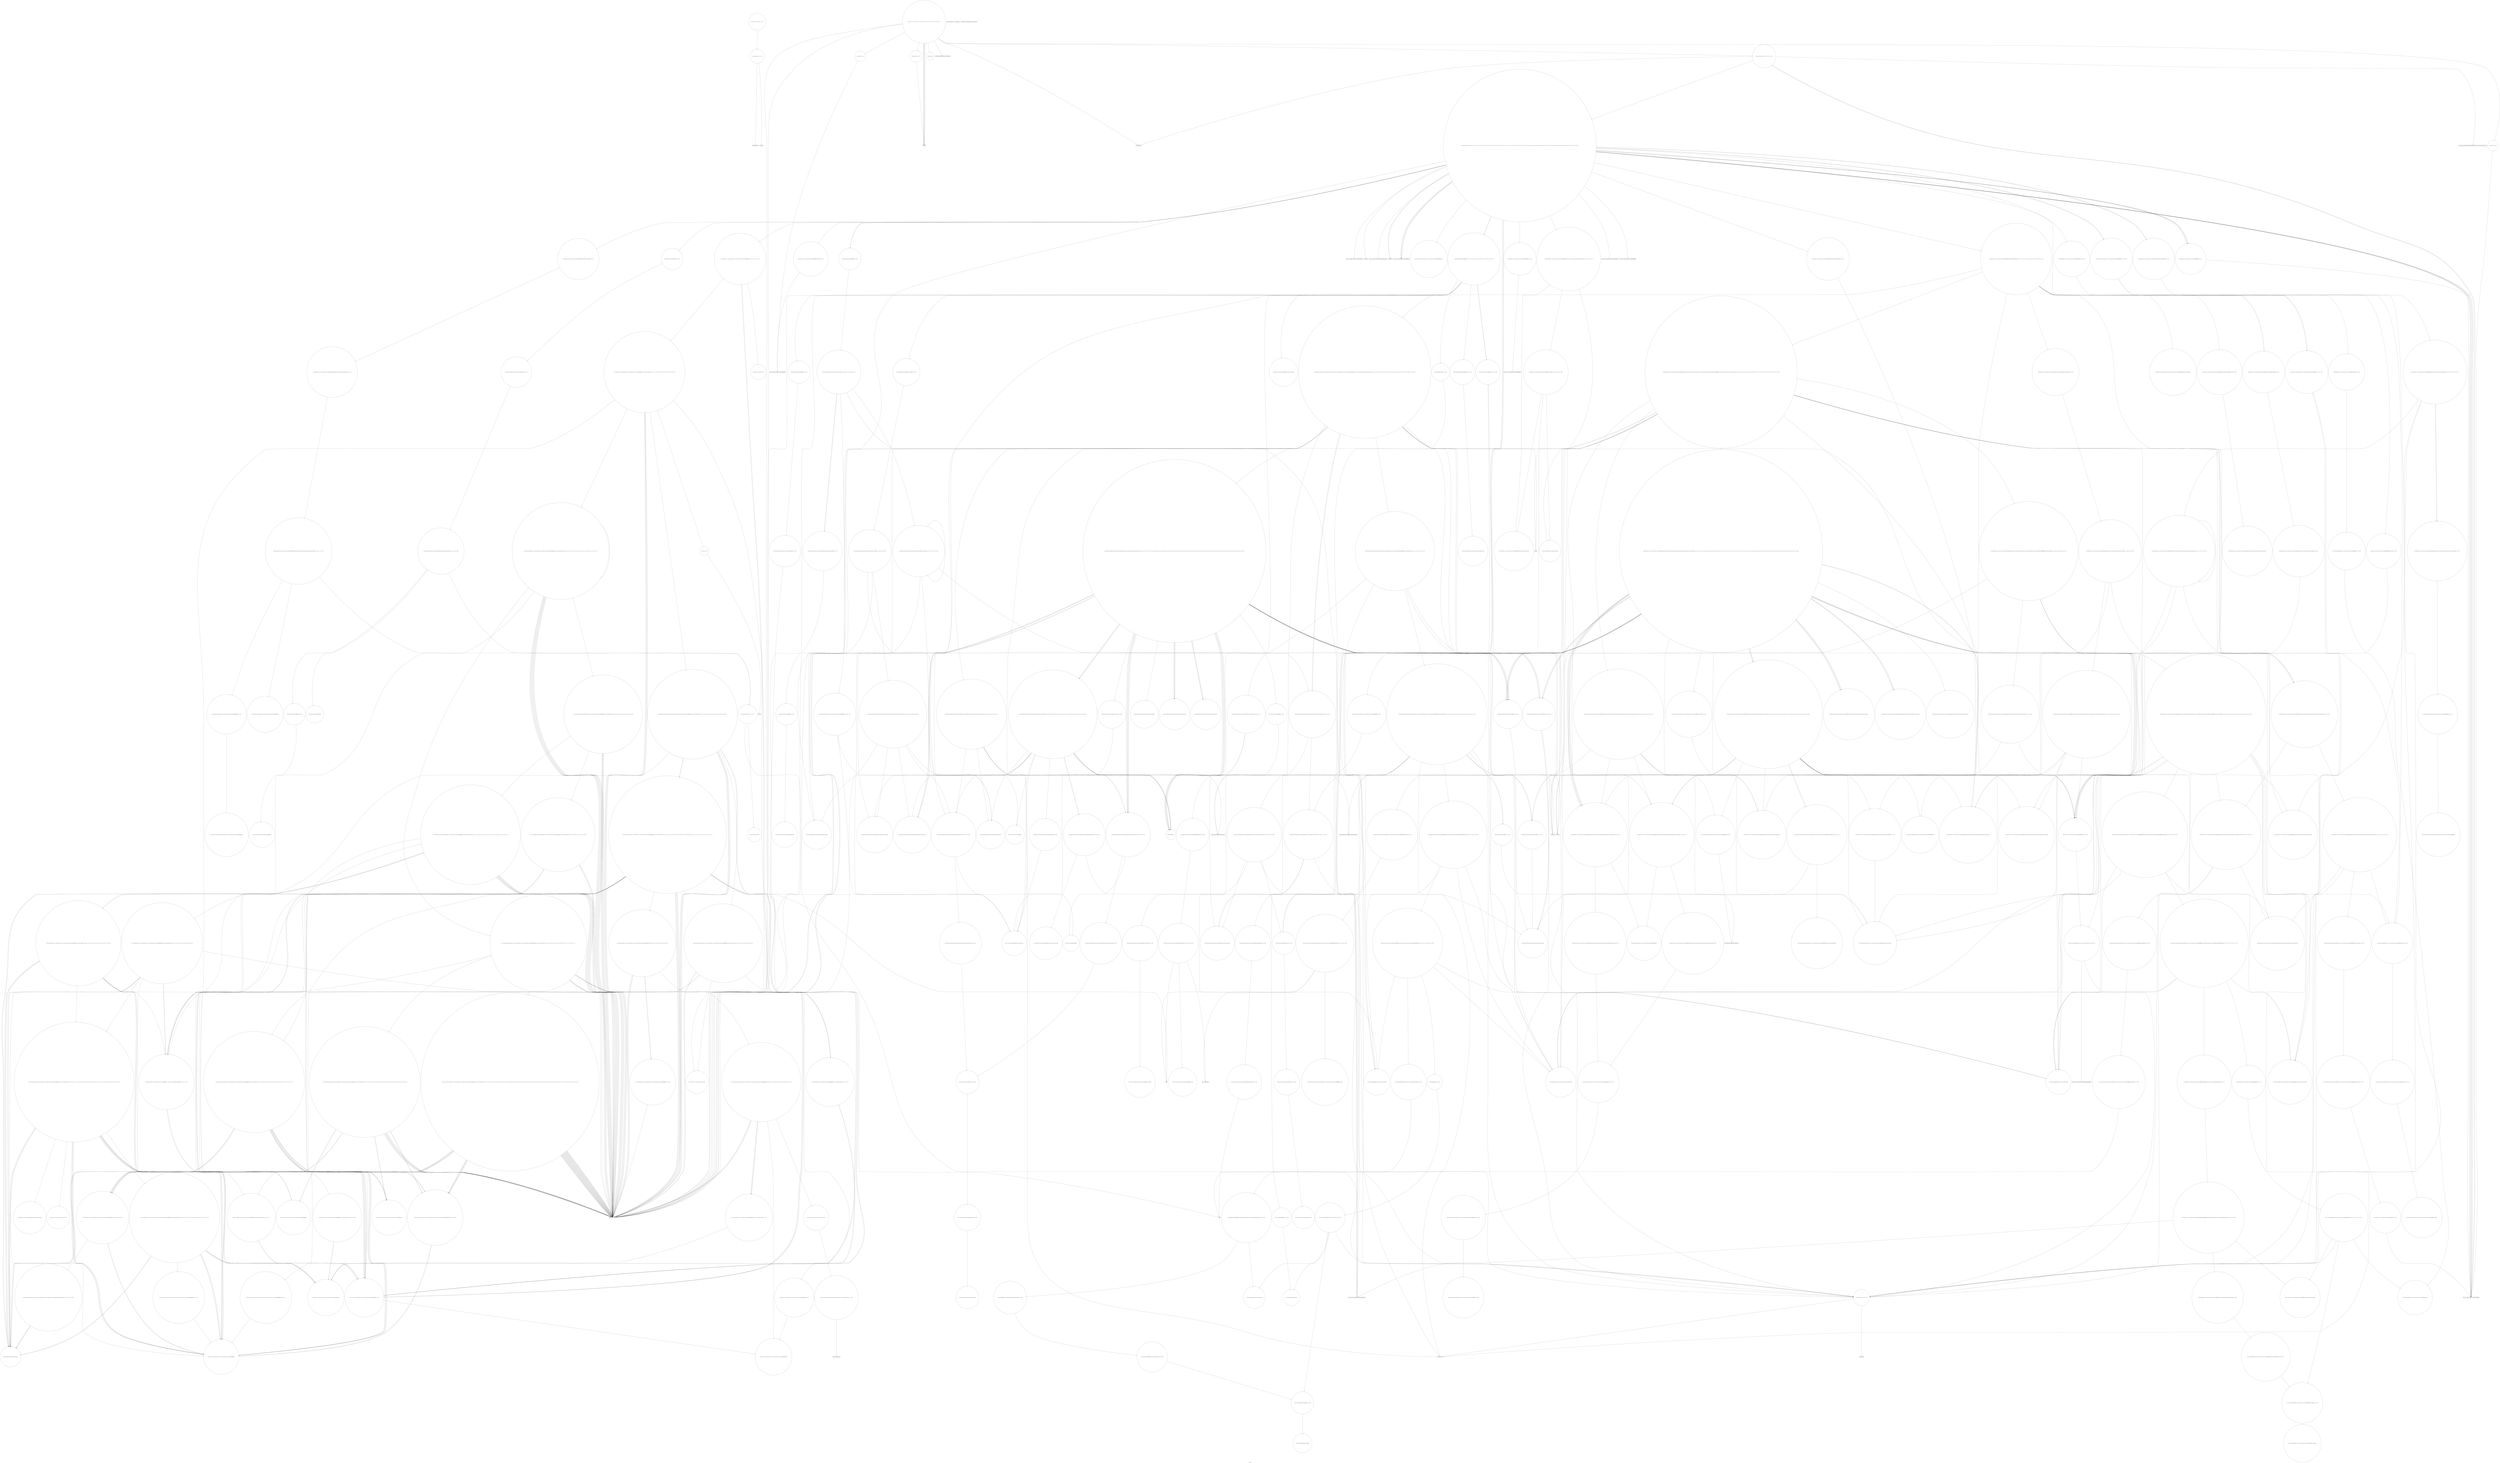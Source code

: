digraph "Call Graph" {
	label="Call Graph";

	Node0x5644bda26b30 [shape=record,shape=circle,label="{__cxx_global_var_init|{<s0>1|<s1>2}}"];
	Node0x5644bda26b30:s0 -> Node0x5644bda26bb0[color=black];
	Node0x5644bda26b30:s1 -> Node0x5644be07f900[color=black];
	Node0x5644be08bb60 [shape=record,shape=circle,label="{_ZSt7forwardIRNSt7__cxx1112basic_stringIcSt11char_traitsIcESaIcEEEEOT_RNSt16remove_referenceIS7_E4typeE}"];
	Node0x5644be0871c0 [shape=record,shape=Mrecord,label="{_ZSt29_Rb_tree_insert_and_rebalancebPSt18_Rb_tree_node_baseS0_RS_}"];
	Node0x5644be081000 [shape=record,shape=circle,label="{_ZSt12__miter_baseIN9__gnu_cxx17__normal_iteratorIPcNSt7__cxx1112basic_stringIcSt11char_traitsIcESaIcEEEEEET_SA_|{<s0>353}}"];
	Node0x5644be081000:s0 -> Node0x5644be082420[color=black];
	Node0x5644be07fe80 [shape=record,shape=circle,label="{_ZN6solverD2Ev|{<s0>24}}"];
	Node0x5644be07fe80:s0 -> Node0x5644be080180[color=black];
	Node0x5644be0838a0 [shape=record,shape=circle,label="{_ZNSt3mapIidSt4lessIiESaISt4pairIKidEEE3endEv|{<s0>533}}"];
	Node0x5644be0838a0:s0 -> Node0x5644be0842a0[color=black];
	Node0x5644be081700 [shape=record,shape=circle,label="{_ZNSt8_Rb_treeINSt7__cxx1112basic_stringIcSt11char_traitsIcESaIcEEESt4pairIKS5_iESt10_Select1stIS8_ESt4lessIS5_ESaIS8_EE11lower_boundERS7_|{<s0>380|<s1>381|<s2>382}}"];
	Node0x5644be081700:s0 -> Node0x5644be081800[color=black];
	Node0x5644be081700:s1 -> Node0x5644be081880[color=black];
	Node0x5644be081700:s2 -> Node0x5644be081780[color=black];
	Node0x5644be080580 [shape=record,shape=Mrecord,label="{_ZNSt7__cxx1112basic_stringIcSt11char_traitsIcESaIcEE5beginEv}"];
	Node0x5644be083fa0 [shape=record,shape=circle,label="{_ZNSt17_Rb_tree_iteratorISt4pairIKidEEC2EPSt18_Rb_tree_node_base}"];
	Node0x5644be081e00 [shape=record,shape=circle,label="{_ZStltIcSt11char_traitsIcESaIcEEbRKNSt7__cxx1112basic_stringIT_T0_T1_EESA_|{<s0>393|<s1>394}}"];
	Node0x5644be081e00:s0 -> Node0x5644be081e80[color=black];
	Node0x5644be081e00:s1 -> Node0x5644be082220[color=black];
	Node0x5644be080c80 [shape=record,shape=circle,label="{_ZNSt4pairIdNSt7__cxx1112basic_stringIcSt11char_traitsIcESaIcEEEED2Ev|{<s0>107}}"];
	Node0x5644be080c80:s0 -> Node0x5644be080180[color=black];
	Node0x5644be0846a0 [shape=record,shape=circle,label="{_ZNSt8_Rb_treeIiSt4pairIKidESt10_Select1stIS2_ESt4lessIiESaIS2_EE14_M_insert_nodeEPSt18_Rb_tree_node_baseSA_PSt13_Rb_tree_nodeIS2_E|{<s0>612|<s1>613|<s2>614|<s3>615|<s4>616|<s5>617}}"];
	Node0x5644be0846a0:s0 -> Node0x5644be083da0[color=black];
	Node0x5644be0846a0:s1 -> Node0x5644be083e20[color=black];
	Node0x5644be0846a0:s2 -> Node0x5644be085320[color=black];
	Node0x5644be0846a0:s3 -> Node0x5644be0839a0[color=black];
	Node0x5644be0846a0:s4 -> Node0x5644be0871c0[color=black];
	Node0x5644be0846a0:s5 -> Node0x5644be083fa0[color=black];
	Node0x5644be085d40 [shape=record,shape=Mrecord,label="{llvm.trap}"];
	Node0x5644be0823a0 [shape=record,shape=circle,label="{_ZSt6__sortIN9__gnu_cxx17__normal_iteratorIPcNSt7__cxx1112basic_stringIcSt11char_traitsIcESaIcEEEEENS0_5__ops15_Iter_less_iterEEvT_SC_T0_|{<s0>121|<s1>122|<s2>123|<s3>124|<s4>125|<s5>126|<s6>127|<s7>128|<s8>129}}"];
	Node0x5644be0823a0:s0 -> Node0x5644be082520[color=black];
	Node0x5644be0823a0:s1 -> Node0x5644be082420[color=black];
	Node0x5644be0823a0:s2 -> Node0x5644be082420[color=black];
	Node0x5644be0823a0:s3 -> Node0x5644be0826a0[color=black];
	Node0x5644be0823a0:s4 -> Node0x5644be082620[color=black];
	Node0x5644be0823a0:s5 -> Node0x5644be0825a0[color=black];
	Node0x5644be0823a0:s6 -> Node0x5644be082420[color=black];
	Node0x5644be0823a0:s7 -> Node0x5644be082420[color=black];
	Node0x5644be0823a0:s8 -> Node0x5644be082720[color=black];
	Node0x5644be084da0 [shape=record,shape=circle,label="{_ZSt7forwardIRKiEOT_RNSt16remove_referenceIS2_E4typeE}"];
	Node0x5644be086440 [shape=record,shape=circle,label="{_ZSt7forwardIRKNSt7__cxx1112basic_stringIcSt11char_traitsIcESaIcEEEEOT_RNSt16remove_referenceIS8_E4typeE}"];
	Node0x5644be082aa0 [shape=record,shape=circle,label="{_ZN9__gnu_cxxltIPcNSt7__cxx1112basic_stringIcSt11char_traitsIcESaIcEEEEEbRKNS_17__normal_iteratorIT_T0_EESD_|{<s0>202|<s1>203}}"];
	Node0x5644be082aa0:s0 -> Node0x5644be0827a0[color=black];
	Node0x5644be082aa0:s1 -> Node0x5644be0827a0[color=black];
	Node0x5644be0854a0 [shape=record,shape=circle,label="{_ZNSt8_Rb_treeIiSt4pairIKidESt10_Select1stIS2_ESt4lessIiESaIS2_EE11_M_leftmostEv}"];
	Node0x5644be086b40 [shape=record,shape=circle,label="{_ZNSt8_Rb_treeINSt7__cxx1112basic_stringIcSt11char_traitsIcESaIcEEESt4pairIKS5_iESt10_Select1stIS8_ESt4lessIS5_ESaIS8_EE24_M_get_insert_unique_posERS7_|{<s0>494|<s1>495|<s2>496|<s3>497|<s4>498|<s5>499|<s6>500|<s7>501|<s8>502|<s9>503|<s10>504|<s11>505|<s12>506|<s13>507|<s14>508}}"];
	Node0x5644be086b40:s0 -> Node0x5644be081800[color=black];
	Node0x5644be086b40:s1 -> Node0x5644be081880[color=black];
	Node0x5644be086b40:s2 -> Node0x5644be081900[color=black];
	Node0x5644be086b40:s3 -> Node0x5644be081480[color=black];
	Node0x5644be086b40:s4 -> Node0x5644be081980[color=black];
	Node0x5644be086b40:s5 -> Node0x5644be081a00[color=black];
	Node0x5644be086b40:s6 -> Node0x5644be081a80[color=black];
	Node0x5644be086b40:s7 -> Node0x5644be086f40[color=black];
	Node0x5644be086b40:s8 -> Node0x5644be081380[color=black];
	Node0x5644be086b40:s9 -> Node0x5644be086fc0[color=black];
	Node0x5644be086b40:s10 -> Node0x5644be086cc0[color=black];
	Node0x5644be086b40:s11 -> Node0x5644be0869c0[color=black];
	Node0x5644be086b40:s12 -> Node0x5644be081480[color=black];
	Node0x5644be086b40:s13 -> Node0x5644be086fc0[color=black];
	Node0x5644be086b40:s14 -> Node0x5644be086dc0[color=black];
	Node0x5644be0831a0 [shape=record,shape=circle,label="{_ZSt22__move_median_to_firstIN9__gnu_cxx17__normal_iteratorIPcNSt7__cxx1112basic_stringIcSt11char_traitsIcESaIcEEEEENS0_5__ops15_Iter_less_iterEEvT_SC_SC_SC_T0_|{<s0>245|<s1>246|<s2>247|<s3>248|<s4>249|<s5>250|<s6>251|<s7>252|<s8>253|<s9>254|<s10>255|<s11>256|<s12>257|<s13>258|<s14>259|<s15>260|<s16>261|<s17>262|<s18>263|<s19>264|<s20>265|<s21>266|<s22>267|<s23>268|<s24>269|<s25>270|<s26>271|<s27>272|<s28>273|<s29>274|<s30>275|<s31>276|<s32>277}}"];
	Node0x5644be0831a0:s0 -> Node0x5644be082420[color=black];
	Node0x5644be0831a0:s1 -> Node0x5644be082420[color=black];
	Node0x5644be0831a0:s2 -> Node0x5644be082b20[color=black];
	Node0x5644be0831a0:s3 -> Node0x5644be082420[color=black];
	Node0x5644be0831a0:s4 -> Node0x5644be082420[color=black];
	Node0x5644be0831a0:s5 -> Node0x5644be082b20[color=black];
	Node0x5644be0831a0:s6 -> Node0x5644be082420[color=black];
	Node0x5644be0831a0:s7 -> Node0x5644be082420[color=black];
	Node0x5644be0831a0:s8 -> Node0x5644be083320[color=black];
	Node0x5644be0831a0:s9 -> Node0x5644be082420[color=black];
	Node0x5644be0831a0:s10 -> Node0x5644be082420[color=black];
	Node0x5644be0831a0:s11 -> Node0x5644be082b20[color=black];
	Node0x5644be0831a0:s12 -> Node0x5644be082420[color=black];
	Node0x5644be0831a0:s13 -> Node0x5644be082420[color=black];
	Node0x5644be0831a0:s14 -> Node0x5644be083320[color=black];
	Node0x5644be0831a0:s15 -> Node0x5644be082420[color=black];
	Node0x5644be0831a0:s16 -> Node0x5644be082420[color=black];
	Node0x5644be0831a0:s17 -> Node0x5644be083320[color=black];
	Node0x5644be0831a0:s18 -> Node0x5644be082420[color=black];
	Node0x5644be0831a0:s19 -> Node0x5644be082420[color=black];
	Node0x5644be0831a0:s20 -> Node0x5644be082b20[color=black];
	Node0x5644be0831a0:s21 -> Node0x5644be082420[color=black];
	Node0x5644be0831a0:s22 -> Node0x5644be082420[color=black];
	Node0x5644be0831a0:s23 -> Node0x5644be083320[color=black];
	Node0x5644be0831a0:s24 -> Node0x5644be082420[color=black];
	Node0x5644be0831a0:s25 -> Node0x5644be082420[color=black];
	Node0x5644be0831a0:s26 -> Node0x5644be082b20[color=black];
	Node0x5644be0831a0:s27 -> Node0x5644be082420[color=black];
	Node0x5644be0831a0:s28 -> Node0x5644be082420[color=black];
	Node0x5644be0831a0:s29 -> Node0x5644be083320[color=black];
	Node0x5644be0831a0:s30 -> Node0x5644be082420[color=black];
	Node0x5644be0831a0:s31 -> Node0x5644be082420[color=black];
	Node0x5644be0831a0:s32 -> Node0x5644be083320[color=black];
	Node0x5644bda26bb0 [shape=record,shape=Mrecord,label="{_ZNSt8ios_base4InitC1Ev}"];
	Node0x5644be08bbe0 [shape=record,shape=circle,label="{_ZNSt4pairIdNSt7__cxx1112basic_stringIcSt11char_traitsIcESaIcEEEEC2IRdRS5_Lb1EEEOT_OT0_|{<s0>693|<s1>694|<s2>695}}"];
	Node0x5644be08bbe0:s0 -> Node0x5644be08bae0[color=black];
	Node0x5644be08bbe0:s1 -> Node0x5644be08bb60[color=black];
	Node0x5644be08bbe0:s2 -> Node0x5644be080480[color=black];
	Node0x5644be087240 [shape=record,shape=circle,label="{_ZNSt8_Rb_treeINSt7__cxx1112basic_stringIcSt11char_traitsIcESaIcEEESt4pairIKS5_iESt10_Select1stIS8_ESt4lessIS5_ESaIS8_EE15_M_destroy_nodeEPSt13_Rb_tree_nodeIS8_E|{<s0>518|<s1>519|<s2>520|<s3>521}}"];
	Node0x5644be087240:s0 -> Node0x5644be085f40[color=black];
	Node0x5644be087240:s1 -> Node0x5644be081f00[color=black];
	Node0x5644be087240:s2 -> Node0x5644be0872c0[color=black];
	Node0x5644be087240:s3 -> Node0x5644be082220[color=black];
	Node0x5644be081080 [shape=record,shape=circle,label="{_ZSt22__copy_move_backward_aILb1EPcS0_ET1_T0_S2_S1_|{<s0>354}}"];
	Node0x5644be081080:s0 -> Node0x5644be081180[color=black];
	Node0x5644be07ff00 [shape=record,shape=Mrecord,label="{_ZdlPv}"];
	Node0x5644be083920 [shape=record,shape=circle,label="{_ZNKSt3mapIidSt4lessIiESaISt4pairIKidEEE8key_compEv|{<s0>534}}"];
	Node0x5644be083920:s0 -> Node0x5644be084320[color=black];
	Node0x5644be081780 [shape=record,shape=circle,label="{_ZNSt8_Rb_treeINSt7__cxx1112basic_stringIcSt11char_traitsIcESaIcEEESt4pairIKS5_iESt10_Select1stIS8_ESt4lessIS5_ESaIS8_EE14_M_lower_boundEPSt13_Rb_tree_nodeIS8_EPSt18_Rb_tree_node_baseRS7_|{<s0>383|<s1>384|<s2>385|<s3>386|<s4>387}}"];
	Node0x5644be081780:s0 -> Node0x5644be081900[color=black];
	Node0x5644be081780:s1 -> Node0x5644be081480[color=black];
	Node0x5644be081780:s2 -> Node0x5644be081980[color=black];
	Node0x5644be081780:s3 -> Node0x5644be081a00[color=black];
	Node0x5644be081780:s4 -> Node0x5644be081a80[color=black];
	Node0x5644be080600 [shape=record,shape=Mrecord,label="{_ZNSt7__cxx1112basic_stringIcSt11char_traitsIcESaIcEE3endEv}"];
	Node0x5644be084020 [shape=record,shape=circle,label="{_ZNKSt10_Select1stISt4pairIKidEEclERKS2_}"];
	Node0x5644be081e80 [shape=record,shape=Mrecord,label="{_ZNKSt7__cxx1112basic_stringIcSt11char_traitsIcESaIcEE7compareERKS4_}"];
	Node0x5644be080d00 [shape=record,shape=circle,label="{_ZNSt3mapIidSt4lessIiESaISt4pairIKidEEED2Ev|{<s0>108}}"];
	Node0x5644be080d00:s0 -> Node0x5644be08bce0[color=black];
	Node0x5644be084720 [shape=record,shape=circle,label="{_ZNSt8_Rb_treeIiSt4pairIKidESt10_Select1stIS2_ESt4lessIiESaIS2_EE12_M_drop_nodeEPSt13_Rb_tree_nodeIS2_E|{<s0>618|<s1>619}}"];
	Node0x5644be084720:s0 -> Node0x5644be08b860[color=black];
	Node0x5644be084720:s1 -> Node0x5644be084b20[color=black];
	Node0x5644be085dc0 [shape=record,shape=circle,label="{_ZNSt8_Rb_treeINSt7__cxx1112basic_stringIcSt11char_traitsIcESaIcEEESt4pairIKS5_iESt10_Select1stIS8_ESt4lessIS5_ESaIS8_EE11_M_get_nodeEv|{<s0>447|<s1>448}}"];
	Node0x5644be085dc0:s0 -> Node0x5644be085f40[color=black];
	Node0x5644be085dc0:s1 -> Node0x5644be085ec0[color=black];
	Node0x5644be082420 [shape=record,shape=Mrecord,label="{llvm.memcpy.p0i8.p0i8.i64}"];
	Node0x5644be084e20 [shape=record,shape=circle,label="{_ZNSt11_Tuple_implILm0EJRKiEE7_M_headERS2_|{<s0>655}}"];
	Node0x5644be084e20:s0 -> Node0x5644be084f20[color=black];
	Node0x5644be0864c0 [shape=record,shape=circle,label="{_ZNSt11_Tuple_implILm0EJRKNSt7__cxx1112basic_stringIcSt11char_traitsIcESaIcEEEEE7_M_headERS8_|{<s0>482}}"];
	Node0x5644be0864c0:s0 -> Node0x5644be0865c0[color=black];
	Node0x5644be082b20 [shape=record,shape=circle,label="{_ZNK9__gnu_cxx5__ops15_Iter_less_iterclINS_17__normal_iteratorIPcNSt7__cxx1112basic_stringIcSt11char_traitsIcESaIcEEEEESB_EEbT_T0_|{<s0>204|<s1>205}}"];
	Node0x5644be082b20:s0 -> Node0x5644be082da0[color=black];
	Node0x5644be082b20:s1 -> Node0x5644be082da0[color=black];
	Node0x5644be085520 [shape=record,shape=circle,label="{_ZNSt17_Rb_tree_iteratorISt4pairIKidEEmmEv|{<s0>680}}"];
	Node0x5644be085520:s0 -> Node0x5644be0870c0[color=black];
	Node0x5644be086bc0 [shape=record,shape=circle,label="{_ZNSt8_Rb_treeINSt7__cxx1112basic_stringIcSt11char_traitsIcESaIcEEESt4pairIKS5_iESt10_Select1stIS8_ESt4lessIS5_ESaIS8_EE11_M_leftmostEv}"];
	Node0x5644be083220 [shape=record,shape=circle,label="{_ZNK9__gnu_cxx17__normal_iteratorIPcNSt7__cxx1112basic_stringIcSt11char_traitsIcESaIcEEEEmiEl|{<s0>278}}"];
	Node0x5644be083220:s0 -> Node0x5644be082ea0[color=black];
	Node0x5644be07f880 [shape=record,shape=Mrecord,label="{_ZNSt8ios_base4InitD1Ev}"];
	Node0x5644be08bc60 [shape=record,shape=Mrecord,label="{_ZNSt7__cxx1112basic_stringIcSt11char_traitsIcESaIcEEaSERKS4_}"];
	Node0x5644be0872c0 [shape=record,shape=circle,label="{_ZNSt16allocator_traitsISaISt13_Rb_tree_nodeISt4pairIKNSt7__cxx1112basic_stringIcSt11char_traitsIcESaIcEEEiEEEE7destroyIS9_EEvRSB_PT_|{<s0>522}}"];
	Node0x5644be0872c0:s0 -> Node0x5644be087340[color=black];
	Node0x5644be081100 [shape=record,shape=circle,label="{_ZSt12__niter_baseIPcNSt7__cxx1112basic_stringIcSt11char_traitsIcESaIcEEEET_N9__gnu_cxx17__normal_iteratorIS7_T0_EE|{<s0>355}}"];
	Node0x5644be081100:s0 -> Node0x5644be0827a0[color=black];
	Node0x5644be07ff80 [shape=record,shape=Mrecord,label="{_ZNSt7__cxx1112basic_stringIcSt11char_traitsIcESaIcEEC1Ev}"];
	Node0x5644be0839a0 [shape=record,shape=circle,label="{_ZNKSt4lessIiEclERKiS2_}"];
	Node0x5644be081800 [shape=record,shape=circle,label="{_ZNSt8_Rb_treeINSt7__cxx1112basic_stringIcSt11char_traitsIcESaIcEEESt4pairIKS5_iESt10_Select1stIS8_ESt4lessIS5_ESaIS8_EE8_M_beginEv}"];
	Node0x5644be080680 [shape=record,shape=circle,label="{_ZNSt3mapINSt7__cxx1112basic_stringIcSt11char_traitsIcESaIcEEEiSt4lessIS5_ESaISt4pairIKS5_iEEEixERS9_|{<s0>75|<s1>76|<s2>77|<s3>78|<s4>79|<s5>80|<s6>81|<s7>82|<s8>83|<s9>84|<s10>85}}"];
	Node0x5644be080680:s0 -> Node0x5644be081300[color=black];
	Node0x5644be080680:s1 -> Node0x5644be080900[color=black];
	Node0x5644be080680:s2 -> Node0x5644be081380[color=black];
	Node0x5644be080680:s3 -> Node0x5644be081400[color=black];
	Node0x5644be080680:s4 -> Node0x5644be081500[color=black];
	Node0x5644be080680:s5 -> Node0x5644be081480[color=black];
	Node0x5644be080680:s6 -> Node0x5644be081600[color=black];
	Node0x5644be080680:s7 -> Node0x5644be081680[color=black];
	Node0x5644be080680:s8 -> Node0x5644be081580[color=black];
	Node0x5644be080680:s9 -> Node0x5644be082420[color=black];
	Node0x5644be080680:s10 -> Node0x5644be081500[color=black];
	Node0x5644be0840a0 [shape=record,shape=circle,label="{_ZNSt8_Rb_treeIiSt4pairIKidESt10_Select1stIS2_ESt4lessIiESaIS2_EE8_S_valueEPKSt13_Rb_tree_nodeIS2_E|{<s0>564}}"];
	Node0x5644be0840a0:s0 -> Node0x5644be084120[color=black];
	Node0x5644be081f00 [shape=record,shape=circle,label="{_ZNSt13_Rb_tree_nodeISt4pairIKNSt7__cxx1112basic_stringIcSt11char_traitsIcESaIcEEEiEE9_M_valptrEv|{<s0>395}}"];
	Node0x5644be081f00:s0 -> Node0x5644be0857c0[color=black];
	Node0x5644be080d80 [shape=record,shape=circle,label="{_ZNSt17_Rb_tree_iteratorISt4pairIKNSt7__cxx1112basic_stringIcSt11char_traitsIcESaIcEEEiEEppEi|{<s0>109|<s1>110}}"];
	Node0x5644be080d80:s0 -> Node0x5644be082420[color=black];
	Node0x5644be080d80:s1 -> Node0x5644be087140[color=black];
	Node0x5644be0847a0 [shape=record,shape=circle,label="{_ZNSt8_Rb_treeIiSt4pairIKidESt10_Select1stIS2_ESt4lessIiESaIS2_EE11_M_get_nodeEv|{<s0>620|<s1>621}}"];
	Node0x5644be0847a0:s0 -> Node0x5644be084920[color=black];
	Node0x5644be0847a0:s1 -> Node0x5644be0848a0[color=black];
	Node0x5644be085e40 [shape=record,shape=circle,label="{_ZNSt8_Rb_treeINSt7__cxx1112basic_stringIcSt11char_traitsIcESaIcEEESt4pairIKS5_iESt10_Select1stIS8_ESt4lessIS5_ESaIS8_EE17_M_construct_nodeIJRKSt21piecewise_construct_tSt5tupleIJRS7_EESJ_IJEEEEEvPSt13_Rb_tree_nodeIS8_EDpOT_|{<s0>449|<s1>450|<s2>451|<s3>452|<s4>453|<s5>454|<s6>455|<s7>456|<s8>457|<s9>458|<s10>459}}"];
	Node0x5644be085e40:s0 -> Node0x5644be085f40[color=black];
	Node0x5644be085e40:s1 -> Node0x5644be081f00[color=black];
	Node0x5644be085e40:s2 -> Node0x5644be085940[color=black];
	Node0x5644be085e40:s3 -> Node0x5644be0859c0[color=black];
	Node0x5644be085e40:s4 -> Node0x5644be085a40[color=black];
	Node0x5644be085e40:s5 -> Node0x5644be086140[color=black];
	Node0x5644be085e40:s6 -> Node0x5644be0822a0[color=black];
	Node0x5644be085e40:s7 -> Node0x5644be0861c0[color=black];
	Node0x5644be085e40:s8 -> Node0x5644be085c40[color=black];
	Node0x5644be085e40:s9 -> Node0x5644be085cc0[color=black];
	Node0x5644be085e40:s10 -> Node0x5644be082220[color=black];
	Node0x5644be0824a0 [shape=record,shape=circle,label="{_ZN9__gnu_cxx5__ops16__iter_less_iterEv}"];
	Node0x5644be084ea0 [shape=record,shape=circle,label="{_ZNSt10_Head_baseILm0ERKiLb0EEC2ES1_}"];
	Node0x5644be086540 [shape=record,shape=circle,label="{_ZNSt10_Head_baseILm0ERKNSt7__cxx1112basic_stringIcSt11char_traitsIcESaIcEEELb0EEC2ES7_}"];
	Node0x5644be082ba0 [shape=record,shape=circle,label="{_ZSt10__pop_heapIN9__gnu_cxx17__normal_iteratorIPcNSt7__cxx1112basic_stringIcSt11char_traitsIcESaIcEEEEENS0_5__ops15_Iter_less_iterEEvT_SC_SC_RT0_|{<s0>206|<s1>207|<s2>208|<s3>209|<s4>210|<s5>211|<s6>212|<s7>213|<s8>214}}"];
	Node0x5644be082ba0:s0 -> Node0x5644be082da0[color=black];
	Node0x5644be082ba0:s1 -> Node0x5644be082ca0[color=black];
	Node0x5644be082ba0:s2 -> Node0x5644be082da0[color=black];
	Node0x5644be082ba0:s3 -> Node0x5644be082ca0[color=black];
	Node0x5644be082ba0:s4 -> Node0x5644be082da0[color=black];
	Node0x5644be082ba0:s5 -> Node0x5644be082420[color=black];
	Node0x5644be082ba0:s6 -> Node0x5644be0826a0[color=black];
	Node0x5644be082ba0:s7 -> Node0x5644be082ca0[color=black];
	Node0x5644be082ba0:s8 -> Node0x5644be082e20[color=black];
	Node0x5644be0855a0 [shape=record,shape=circle,label="{_ZNSt17_Rb_tree_iteratorISt4pairIKidEEppEv|{<s0>681}}"];
	Node0x5644be0855a0:s0 -> Node0x5644be087140[color=black];
	Node0x5644be086c40 [shape=record,shape=circle,label="{_ZNSt4pairIPSt18_Rb_tree_node_baseS1_EC2IRS1_S4_Lb1EEEOT_OT0_|{<s0>509|<s1>510}}"];
	Node0x5644be086c40:s0 -> Node0x5644be086ec0[color=black];
	Node0x5644be086c40:s1 -> Node0x5644be086ec0[color=black];
	Node0x5644be0832a0 [shape=record,shape=circle,label="{_ZSt21__unguarded_partitionIN9__gnu_cxx17__normal_iteratorIPcNSt7__cxx1112basic_stringIcSt11char_traitsIcESaIcEEEEENS0_5__ops15_Iter_less_iterEET_SC_SC_SC_T0_|{<s0>279|<s1>280|<s2>281|<s3>282|<s4>283|<s5>284|<s6>285|<s7>286|<s8>287|<s9>288|<s10>289|<s11>290|<s12>291|<s13>292|<s14>293}}"];
	Node0x5644be0832a0:s0 -> Node0x5644be082420[color=black];
	Node0x5644be0832a0:s1 -> Node0x5644be082420[color=black];
	Node0x5644be0832a0:s2 -> Node0x5644be082b20[color=black];
	Node0x5644be0832a0:s3 -> Node0x5644be082c20[color=black];
	Node0x5644be0832a0:s4 -> Node0x5644be083120[color=black];
	Node0x5644be0832a0:s5 -> Node0x5644be082420[color=black];
	Node0x5644be0832a0:s6 -> Node0x5644be082420[color=black];
	Node0x5644be0832a0:s7 -> Node0x5644be082b20[color=black];
	Node0x5644be0832a0:s8 -> Node0x5644be083120[color=black];
	Node0x5644be0832a0:s9 -> Node0x5644be082aa0[color=black];
	Node0x5644be0832a0:s10 -> Node0x5644be082420[color=black];
	Node0x5644be0832a0:s11 -> Node0x5644be082420[color=black];
	Node0x5644be0832a0:s12 -> Node0x5644be082420[color=black];
	Node0x5644be0832a0:s13 -> Node0x5644be083320[color=black];
	Node0x5644be0832a0:s14 -> Node0x5644be082c20[color=black];
	Node0x5644be07f900 [shape=record,shape=Mrecord,label="{__cxa_atexit}"];
	Node0x5644be08bce0 [shape=record,shape=circle,label="{_ZNSt8_Rb_treeIiSt4pairIKidESt10_Select1stIS2_ESt4lessIiESaIS2_EED2Ev|{<s0>696|<s1>697|<s2>698|<s3>699|<s4>700}}"];
	Node0x5644be08bce0:s0 -> Node0x5644be083d20[color=black];
	Node0x5644be08bce0:s1 -> Node0x5644be08bd60[color=black];
	Node0x5644be08bce0:s2 -> Node0x5644be08bde0[color=black];
	Node0x5644be08bce0:s3 -> Node0x5644be08bde0[color=black];
	Node0x5644be08bce0:s4 -> Node0x5644be082220[color=black];
	Node0x5644be087340 [shape=record,shape=circle,label="{_ZN9__gnu_cxx13new_allocatorISt13_Rb_tree_nodeISt4pairIKNSt7__cxx1112basic_stringIcSt11char_traitsIcESaIcEEEiEEE7destroyISA_EEvPT_|{<s0>523}}"];
	Node0x5644be087340:s0 -> Node0x5644be0873c0[color=black];
	Node0x5644be081180 [shape=record,shape=circle,label="{_ZNSt20__copy_move_backwardILb1ELb1ESt26random_access_iterator_tagE13__copy_move_bIcEEPT_PKS3_S6_S4_|{<s0>356}}"];
	Node0x5644be081180:s0 -> Node0x5644be081200[color=black];
	Node0x5644be080000 [shape=record,shape=Mrecord,label="{_ZStlsIcSt11char_traitsIcESaIcEERSt13basic_ostreamIT_T0_ES7_RKNSt7__cxx1112basic_stringIS4_S5_T1_EE}"];
	Node0x5644be083a20 [shape=record,shape=circle,label="{_ZNKSt17_Rb_tree_iteratorISt4pairIKidEEdeEv|{<s0>535|<s1>536}}"];
	Node0x5644be083a20:s0 -> Node0x5644be0843a0[color=black];
	Node0x5644be083a20:s1 -> Node0x5644be082220[color=black];
	Node0x5644be081880 [shape=record,shape=circle,label="{_ZNSt8_Rb_treeINSt7__cxx1112basic_stringIcSt11char_traitsIcESaIcEEESt4pairIKS5_iESt10_Select1stIS8_ESt4lessIS5_ESaIS8_EE6_M_endEv}"];
	Node0x5644be080700 [shape=record,shape=Mrecord,label="{_ZNKSt7__cxx1112basic_stringIcSt11char_traitsIcESaIcEE4sizeEv}"];
	Node0x5644be084120 [shape=record,shape=circle,label="{_ZNKSt13_Rb_tree_nodeISt4pairIKidEE9_M_valptrEv|{<s0>565}}"];
	Node0x5644be084120:s0 -> Node0x5644be0841a0[color=black];
	Node0x5644be0857c0 [shape=record,shape=circle,label="{_ZN9__gnu_cxx16__aligned_membufISt4pairIKNSt7__cxx1112basic_stringIcSt11char_traitsIcESaIcEEEiEE6_M_ptrEv|{<s0>396}}"];
	Node0x5644be0857c0:s0 -> Node0x5644be085840[color=black];
	Node0x5644be080e00 [shape=record,shape=circle,label="{_ZNSt3mapINSt7__cxx1112basic_stringIcSt11char_traitsIcESaIcEEEiSt4lessIS5_ESaISt4pairIKS5_iEEED2Ev|{<s0>111}}"];
	Node0x5644be080e00:s0 -> Node0x5644be08bf60[color=black];
	Node0x5644be084820 [shape=record,shape=circle,label="{_ZNSt8_Rb_treeIiSt4pairIKidESt10_Select1stIS2_ESt4lessIiESaIS2_EE17_M_construct_nodeIJRKSt21piecewise_construct_tSt5tupleIJRS1_EESD_IJEEEEEvPSt13_Rb_tree_nodeIS2_EDpOT_|{<s0>622|<s1>623|<s2>624|<s3>625|<s4>626|<s5>627|<s6>628|<s7>629|<s8>630|<s9>631|<s10>632}}"];
	Node0x5644be084820:s0 -> Node0x5644be084920[color=black];
	Node0x5644be084820:s1 -> Node0x5644be0843a0[color=black];
	Node0x5644be084820:s2 -> Node0x5644be085940[color=black];
	Node0x5644be084820:s3 -> Node0x5644be0845a0[color=black];
	Node0x5644be084820:s4 -> Node0x5644be085a40[color=black];
	Node0x5644be084820:s5 -> Node0x5644be084aa0[color=black];
	Node0x5644be084820:s6 -> Node0x5644be0822a0[color=black];
	Node0x5644be084820:s7 -> Node0x5644be084b20[color=black];
	Node0x5644be084820:s8 -> Node0x5644be085c40[color=black];
	Node0x5644be084820:s9 -> Node0x5644be085cc0[color=black];
	Node0x5644be084820:s10 -> Node0x5644be082220[color=black];
	Node0x5644be085ec0 [shape=record,shape=circle,label="{_ZNSt16allocator_traitsISaISt13_Rb_tree_nodeISt4pairIKNSt7__cxx1112basic_stringIcSt11char_traitsIcESaIcEEEiEEEE8allocateERSB_m|{<s0>460}}"];
	Node0x5644be085ec0:s0 -> Node0x5644be085fc0[color=black];
	Node0x5644be082520 [shape=record,shape=circle,label="{_ZN9__gnu_cxxneIPcNSt7__cxx1112basic_stringIcSt11char_traitsIcESaIcEEEEEbRKNS_17__normal_iteratorIT_T0_EESD_|{<s0>130|<s1>131}}"];
	Node0x5644be082520:s0 -> Node0x5644be0827a0[color=black];
	Node0x5644be082520:s1 -> Node0x5644be0827a0[color=black];
	Node0x5644be084f20 [shape=record,shape=circle,label="{_ZNSt10_Head_baseILm0ERKiLb0EE7_M_headERS2_}"];
	Node0x5644be0865c0 [shape=record,shape=circle,label="{_ZNSt10_Head_baseILm0ERKNSt7__cxx1112basic_stringIcSt11char_traitsIcESaIcEEELb0EE7_M_headERS8_}"];
	Node0x5644be082c20 [shape=record,shape=circle,label="{_ZN9__gnu_cxx17__normal_iteratorIPcNSt7__cxx1112basic_stringIcSt11char_traitsIcESaIcEEEEppEv}"];
	Node0x5644be085620 [shape=record,shape=circle,label="{_ZNSt8_Rb_treeIiSt4pairIKidESt10_Select1stIS2_ESt4lessIiESaIS2_EE8_S_valueEPKSt18_Rb_tree_node_base|{<s0>682}}"];
	Node0x5644be085620:s0 -> Node0x5644be084120[color=black];
	Node0x5644be086cc0 [shape=record,shape=circle,label="{_ZNSt17_Rb_tree_iteratorISt4pairIKNSt7__cxx1112basic_stringIcSt11char_traitsIcESaIcEEEiEEmmEv|{<s0>511}}"];
	Node0x5644be086cc0:s0 -> Node0x5644be0870c0[color=black];
	Node0x5644be083320 [shape=record,shape=circle,label="{_ZSt9iter_swapIN9__gnu_cxx17__normal_iteratorIPcNSt7__cxx1112basic_stringIcSt11char_traitsIcESaIcEEEEES9_EvT_T0_|{<s0>294|<s1>295|<s2>296}}"];
	Node0x5644be083320:s0 -> Node0x5644be082da0[color=black];
	Node0x5644be083320:s1 -> Node0x5644be082da0[color=black];
	Node0x5644be083320:s2 -> Node0x5644be0833a0[color=black];
	Node0x5644be07f980 [shape=record,shape=circle,label="{main|{<s0>3|<s1>4|<s2>5|<s3>6|<s4>7|<s5>8|<s6>9|<s7>10|<s8>11|<s9>12|<s10>13|<s11>14|<s12>15|<s13>16}}"];
	Node0x5644be07f980:s0 -> Node0x5644be07fa00[color=black];
	Node0x5644be07f980:s1 -> Node0x5644be07fa00[color=black];
	Node0x5644be07f980:s2 -> Node0x5644be07fa00[color=black];
	Node0x5644be07f980:s3 -> Node0x5644be07fa00[color=black];
	Node0x5644be07f980:s4 -> Node0x5644be07fa00[color=black];
	Node0x5644be07f980:s5 -> Node0x5644be07fa80[color=black];
	Node0x5644be07f980:s6 -> Node0x5644be07fb00[color=black];
	Node0x5644be07f980:s7 -> Node0x5644be07fb80[color=black];
	Node0x5644be07f980:s8 -> Node0x5644be07fc00[color=black];
	Node0x5644be07f980:s9 -> Node0x5644be07fc80[color=black];
	Node0x5644be07f980:s10 -> Node0x5644be07fd80[color=black];
	Node0x5644be07f980:s11 -> Node0x5644be07fe00[color=black];
	Node0x5644be07f980:s12 -> Node0x5644be07fe80[color=black];
	Node0x5644be07f980:s13 -> Node0x5644be07ff00[color=black];
	Node0x5644be08bd60 [shape=record,shape=circle,label="{_ZNSt8_Rb_treeIiSt4pairIKidESt10_Select1stIS2_ESt4lessIiESaIS2_EE8_M_eraseEPSt13_Rb_tree_nodeIS2_E|{<s0>701|<s1>702|<s2>703|<s3>704}}"];
	Node0x5644be08bd60:s0 -> Node0x5644be083f20[color=black];
	Node0x5644be08bd60:s1 -> Node0x5644be08bd60[color=black];
	Node0x5644be08bd60:s2 -> Node0x5644be083ea0[color=black];
	Node0x5644be08bd60:s3 -> Node0x5644be084720[color=black];
	Node0x5644be0873c0 [shape=record,shape=circle,label="{_ZNSt4pairIKNSt7__cxx1112basic_stringIcSt11char_traitsIcESaIcEEEiED2Ev|{<s0>524}}"];
	Node0x5644be0873c0:s0 -> Node0x5644be080180[color=black];
	Node0x5644be081200 [shape=record,shape=Mrecord,label="{llvm.memmove.p0i8.p0i8.i64}"];
	Node0x5644be080080 [shape=record,shape=circle,label="{_ZN6solver5solveB5cxx11Ev|{<s0>25|<s1>26|<s2>27|<s3>28|<s4>29|<s5>30|<s6>31|<s7>32|<s8>33|<s9>34|<s10>35|<s11>36|<s12>37|<s13>38|<s14>39|<s15>40|<s16>41|<s17>42|<s18>43|<s19>44|<s20>45|<s21>46|<s22>47|<s23>48|<s24>49|<s25>50|<s26>51|<s27>52|<s28>53|<s29>54|<s30>55|<s31>56|<s32>57|<s33>58|<s34>59|<s35>60|<s36>61|<s37>62|<s38>63|<s39>64|<s40>65|<s41>66|<s42>67|<s43>68}}"];
	Node0x5644be080080:s0 -> Node0x5644be080200[color=black];
	Node0x5644be080080:s1 -> Node0x5644be080280[color=black];
	Node0x5644be080080:s2 -> Node0x5644be080300[color=black];
	Node0x5644be080080:s3 -> Node0x5644be080380[color=black];
	Node0x5644be080080:s4 -> Node0x5644be080400[color=black];
	Node0x5644be080080:s5 -> Node0x5644be080480[color=black];
	Node0x5644be080080:s6 -> Node0x5644be080580[color=black];
	Node0x5644be080080:s7 -> Node0x5644be080600[color=black];
	Node0x5644be080080:s8 -> Node0x5644be080500[color=black];
	Node0x5644be080080:s9 -> Node0x5644be080680[color=black];
	Node0x5644be080080:s10 -> Node0x5644be080700[color=black];
	Node0x5644be080080:s11 -> Node0x5644be080780[color=black];
	Node0x5644be080080:s12 -> Node0x5644be080780[color=black];
	Node0x5644be080080:s13 -> Node0x5644be080380[color=black];
	Node0x5644be080080:s14 -> Node0x5644be080180[color=black];
	Node0x5644be080080:s15 -> Node0x5644be080780[color=black];
	Node0x5644be080080:s16 -> Node0x5644be080180[color=black];
	Node0x5644be080080:s17 -> Node0x5644be080800[color=black];
	Node0x5644be080080:s18 -> Node0x5644be080900[color=black];
	Node0x5644be080080:s19 -> Node0x5644be080880[color=black];
	Node0x5644be080080:s20 -> Node0x5644be080980[color=black];
	Node0x5644be080080:s21 -> Node0x5644be080480[color=black];
	Node0x5644be080080:s22 -> Node0x5644be080980[color=black];
	Node0x5644be080080:s23 -> Node0x5644be080a00[color=black];
	Node0x5644be080080:s24 -> Node0x5644be080780[color=black];
	Node0x5644be080080:s25 -> Node0x5644be080a80[color=black];
	Node0x5644be080080:s26 -> Node0x5644be080a80[color=black];
	Node0x5644be080080:s27 -> Node0x5644be080b80[color=black];
	Node0x5644be080080:s28 -> Node0x5644be080b00[color=black];
	Node0x5644be080080:s29 -> Node0x5644be080c00[color=black];
	Node0x5644be080080:s30 -> Node0x5644be080c80[color=black];
	Node0x5644be080080:s31 -> Node0x5644be080d00[color=black];
	Node0x5644be080080:s32 -> Node0x5644be080180[color=black];
	Node0x5644be080080:s33 -> Node0x5644be080d80[color=black];
	Node0x5644be080080:s34 -> Node0x5644be080c80[color=black];
	Node0x5644be080080:s35 -> Node0x5644be080d00[color=black];
	Node0x5644be080080:s36 -> Node0x5644be080180[color=black];
	Node0x5644be080080:s37 -> Node0x5644be080480[color=black];
	Node0x5644be080080:s38 -> Node0x5644be080e00[color=black];
	Node0x5644be080080:s39 -> Node0x5644be080180[color=black];
	Node0x5644be080080:s40 -> Node0x5644be080c80[color=black];
	Node0x5644be080080:s41 -> Node0x5644be080e00[color=black];
	Node0x5644be080080:s42 -> Node0x5644be080180[color=black];
	Node0x5644be080080:s43 -> Node0x5644be080c80[color=black];
	Node0x5644be083aa0 [shape=record,shape=circle,label="{_ZNSt8_Rb_treeIiSt4pairIKidESt10_Select1stIS2_ESt4lessIiESaIS2_EE22_M_emplace_hint_uniqueIJRKSt21piecewise_construct_tSt5tupleIJRS1_EESD_IJEEEEESt17_Rb_tree_iteratorIS2_ESt23_Rb_tree_const_iteratorIS2_EDpOT_|{<s0>537|<s1>538|<s2>539|<s3>540|<s4>541|<s5>542|<s6>543|<s7>544|<s8>545|<s9>546|<s10>547|<s11>548|<s12>549|<s13>550|<s14>551|<s15>552}}"];
	Node0x5644be083aa0:s0 -> Node0x5644be085940[color=black];
	Node0x5644be083aa0:s1 -> Node0x5644be0845a0[color=black];
	Node0x5644be083aa0:s2 -> Node0x5644be085a40[color=black];
	Node0x5644be083aa0:s3 -> Node0x5644be084520[color=black];
	Node0x5644be083aa0:s4 -> Node0x5644be082420[color=black];
	Node0x5644be083aa0:s5 -> Node0x5644be083e20[color=black];
	Node0x5644be083aa0:s6 -> Node0x5644be084620[color=black];
	Node0x5644be083aa0:s7 -> Node0x5644be0846a0[color=black];
	Node0x5644be083aa0:s8 -> Node0x5644be0822a0[color=black];
	Node0x5644be083aa0:s9 -> Node0x5644be084720[color=black];
	Node0x5644be083aa0:s10 -> Node0x5644be085c40[color=black];
	Node0x5644be083aa0:s11 -> Node0x5644be084720[color=black];
	Node0x5644be083aa0:s12 -> Node0x5644be083fa0[color=black];
	Node0x5644be083aa0:s13 -> Node0x5644be085cc0[color=black];
	Node0x5644be083aa0:s14 -> Node0x5644be085d40[color=black];
	Node0x5644be083aa0:s15 -> Node0x5644be082220[color=black];
	Node0x5644be081900 [shape=record,shape=circle,label="{_ZNSt8_Rb_treeINSt7__cxx1112basic_stringIcSt11char_traitsIcESaIcEEESt4pairIKS5_iESt10_Select1stIS8_ESt4lessIS5_ESaIS8_EE6_S_keyEPKSt13_Rb_tree_nodeIS8_E|{<s0>388|<s1>389}}"];
	Node0x5644be081900:s0 -> Node0x5644be081b80[color=black];
	Node0x5644be081900:s1 -> Node0x5644be081b00[color=black];
	Node0x5644be080780 [shape=record,shape=Mrecord,label="{_ZNSt7__cxx1112basic_stringIcSt11char_traitsIcESaIcEEixEm}"];
	Node0x5644be0841a0 [shape=record,shape=circle,label="{_ZNK9__gnu_cxx16__aligned_membufISt4pairIKidEE6_M_ptrEv|{<s0>566}}"];
	Node0x5644be0841a0:s0 -> Node0x5644be084220[color=black];
	Node0x5644be085840 [shape=record,shape=circle,label="{_ZN9__gnu_cxx16__aligned_membufISt4pairIKNSt7__cxx1112basic_stringIcSt11char_traitsIcESaIcEEEiEE7_M_addrEv}"];
	Node0x5644be080e80 [shape=record,shape=circle,label="{_ZNSt8_Rb_treeINSt7__cxx1112basic_stringIcSt11char_traitsIcESaIcEEESt4pairIKS5_iESt10_Select1stIS8_ESt4lessIS5_ESaIS8_EEC2Ev|{<s0>112}}"];
	Node0x5644be080e80:s0 -> Node0x5644be080f00[color=black];
	Node0x5644be0848a0 [shape=record,shape=circle,label="{_ZNSt16allocator_traitsISaISt13_Rb_tree_nodeISt4pairIKidEEEE8allocateERS5_m|{<s0>633}}"];
	Node0x5644be0848a0:s0 -> Node0x5644be0849a0[color=black];
	Node0x5644be085f40 [shape=record,shape=circle,label="{_ZNSt8_Rb_treeINSt7__cxx1112basic_stringIcSt11char_traitsIcESaIcEEESt4pairIKS5_iESt10_Select1stIS8_ESt4lessIS5_ESaIS8_EE21_M_get_Node_allocatorEv}"];
	Node0x5644be0825a0 [shape=record,shape=circle,label="{_ZSt16__introsort_loopIN9__gnu_cxx17__normal_iteratorIPcNSt7__cxx1112basic_stringIcSt11char_traitsIcESaIcEEEEElNS0_5__ops15_Iter_less_iterEEvT_SC_T0_T1_|{<s0>132|<s1>133|<s2>134|<s3>135|<s4>136|<s5>137|<s6>138|<s7>139|<s8>140|<s9>141|<s10>142|<s11>143}}"];
	Node0x5644be0825a0:s0 -> Node0x5644be0826a0[color=black];
	Node0x5644be0825a0:s1 -> Node0x5644be082420[color=black];
	Node0x5644be0825a0:s2 -> Node0x5644be082420[color=black];
	Node0x5644be0825a0:s3 -> Node0x5644be082420[color=black];
	Node0x5644be0825a0:s4 -> Node0x5644be082820[color=black];
	Node0x5644be0825a0:s5 -> Node0x5644be082420[color=black];
	Node0x5644be0825a0:s6 -> Node0x5644be082420[color=black];
	Node0x5644be0825a0:s7 -> Node0x5644be0828a0[color=black];
	Node0x5644be0825a0:s8 -> Node0x5644be082420[color=black];
	Node0x5644be0825a0:s9 -> Node0x5644be082420[color=black];
	Node0x5644be0825a0:s10 -> Node0x5644be0825a0[color=black];
	Node0x5644be0825a0:s11 -> Node0x5644be082420[color=black];
	Node0x5644be084fa0 [shape=record,shape=circle,label="{_ZNSt4pairIKidEC2IJRS0_EJLm0EEJEJEEERSt5tupleIJDpT_EERS4_IJDpT1_EESt12_Index_tupleIJXspT0_EEESD_IJXspT2_EEE|{<s0>656|<s1>657}}"];
	Node0x5644be084fa0:s0 -> Node0x5644be085020[color=black];
	Node0x5644be084fa0:s1 -> Node0x5644be084da0[color=black];
	Node0x5644be086640 [shape=record,shape=circle,label="{_ZNSt4pairIKNSt7__cxx1112basic_stringIcSt11char_traitsIcESaIcEEEiEC2IJRS6_EJLm0EEJEJEEERSt5tupleIJDpT_EERSA_IJDpT1_EESt12_Index_tupleIJXspT0_EEESJ_IJXspT2_EEE|{<s0>483|<s1>484|<s2>485}}"];
	Node0x5644be086640:s0 -> Node0x5644be0866c0[color=black];
	Node0x5644be086640:s1 -> Node0x5644be086440[color=black];
	Node0x5644be086640:s2 -> Node0x5644be080480[color=black];
	Node0x5644be082ca0 [shape=record,shape=circle,label="{_ZSt4moveIRcEONSt16remove_referenceIT_E4typeEOS2_}"];
	Node0x5644be0856a0 [shape=record,shape=circle,label="{_ZNSt8_Rb_treeIiSt4pairIKidESt10_Select1stIS2_ESt4lessIiESaIS2_EE5beginEv|{<s0>683}}"];
	Node0x5644be0856a0:s0 -> Node0x5644be083fa0[color=black];
	Node0x5644be086d40 [shape=record,shape=circle,label="{_ZNSt17_Rb_tree_iteratorISt4pairIKNSt7__cxx1112basic_stringIcSt11char_traitsIcESaIcEEEiEEppEv|{<s0>512}}"];
	Node0x5644be086d40:s0 -> Node0x5644be087140[color=black];
	Node0x5644be0833a0 [shape=record,shape=circle,label="{_ZSt4swapIcENSt9enable_ifIXsr6__and_ISt6__not_ISt15__is_tuple_likeIT_EESt21is_move_constructibleIS3_ESt18is_move_assignableIS3_EEE5valueEvE4typeERS3_SC_|{<s0>297|<s1>298|<s2>299}}"];
	Node0x5644be0833a0:s0 -> Node0x5644be082ca0[color=black];
	Node0x5644be0833a0:s1 -> Node0x5644be082ca0[color=black];
	Node0x5644be0833a0:s2 -> Node0x5644be082ca0[color=black];
	Node0x5644be07fa00 [shape=record,shape=Mrecord,label="{_ZNSirsERi}"];
	Node0x5644be08bde0 [shape=record,shape=circle,label="{_ZNSt8_Rb_treeIiSt4pairIKidESt10_Select1stIS2_ESt4lessIiESaIS2_EE13_Rb_tree_implIS6_Lb1EED2Ev|{<s0>705}}"];
	Node0x5644be08bde0:s0 -> Node0x5644be08be60[color=black];
	Node0x5644be087440 [shape=record,shape=circle,label="{_ZNSt11_Tuple_implILm0EJRKNSt7__cxx1112basic_stringIcSt11char_traitsIcESaIcEEEEEC2ES7_|{<s0>525}}"];
	Node0x5644be087440:s0 -> Node0x5644be086540[color=black];
	Node0x5644be081280 [shape=record,shape=circle,label="{_ZNK9__gnu_cxx5__ops14_Val_less_iterclIcNS_17__normal_iteratorIPcNSt7__cxx1112basic_stringIcSt11char_traitsIcESaIcEEEEEEEbRT_T0_|{<s0>357}}"];
	Node0x5644be081280:s0 -> Node0x5644be082da0[color=black];
	Node0x5644be080100 [shape=record,shape=Mrecord,label="{__gxx_personality_v0}"];
	Node0x5644be083b20 [shape=record,shape=circle,label="{_ZNSt23_Rb_tree_const_iteratorISt4pairIKidEEC2ERKSt17_Rb_tree_iteratorIS2_E}"];
	Node0x5644be081980 [shape=record,shape=circle,label="{_ZNSt8_Rb_treeINSt7__cxx1112basic_stringIcSt11char_traitsIcESaIcEEESt4pairIKS5_iESt10_Select1stIS8_ESt4lessIS5_ESaIS8_EE7_S_leftEPSt18_Rb_tree_node_base}"];
	Node0x5644be080800 [shape=record,shape=circle,label="{_ZNSt3mapINSt7__cxx1112basic_stringIcSt11char_traitsIcESaIcEEEiSt4lessIS5_ESaISt4pairIKS5_iEEE5beginEv|{<s0>86}}"];
	Node0x5644be080800:s0 -> Node0x5644be086f40[color=black];
	Node0x5644be084220 [shape=record,shape=circle,label="{_ZNK9__gnu_cxx16__aligned_membufISt4pairIKidEE7_M_addrEv}"];
	Node0x5644be0858c0 [shape=record,shape=circle,label="{_ZNSt8_Rb_treeINSt7__cxx1112basic_stringIcSt11char_traitsIcESaIcEEESt4pairIKS5_iESt10_Select1stIS8_ESt4lessIS5_ESaIS8_EE14_M_create_nodeIJRKSt21piecewise_construct_tSt5tupleIJRS7_EESJ_IJEEEEEPSt13_Rb_tree_nodeIS8_EDpOT_|{<s0>397|<s1>398|<s2>399|<s3>400|<s4>401}}"];
	Node0x5644be0858c0:s0 -> Node0x5644be085dc0[color=black];
	Node0x5644be0858c0:s1 -> Node0x5644be085940[color=black];
	Node0x5644be0858c0:s2 -> Node0x5644be0859c0[color=black];
	Node0x5644be0858c0:s3 -> Node0x5644be085a40[color=black];
	Node0x5644be0858c0:s4 -> Node0x5644be085e40[color=black];
	Node0x5644be080f00 [shape=record,shape=circle,label="{_ZNSt8_Rb_treeINSt7__cxx1112basic_stringIcSt11char_traitsIcESaIcEEESt4pairIKS5_iESt10_Select1stIS8_ESt4lessIS5_ESaIS8_EE13_Rb_tree_implISC_Lb1EEC2Ev|{<s0>113|<s1>114|<s2>115}}"];
	Node0x5644be080f00:s0 -> Node0x5644be081fa0[color=black];
	Node0x5644be080f00:s1 -> Node0x5644be082020[color=black];
	Node0x5644be080f00:s2 -> Node0x5644be0820a0[color=black];
	Node0x5644be084920 [shape=record,shape=circle,label="{_ZNSt8_Rb_treeIiSt4pairIKidESt10_Select1stIS2_ESt4lessIiESaIS2_EE21_M_get_Node_allocatorEv}"];
	Node0x5644be085fc0 [shape=record,shape=circle,label="{_ZN9__gnu_cxx13new_allocatorISt13_Rb_tree_nodeISt4pairIKNSt7__cxx1112basic_stringIcSt11char_traitsIcESaIcEEEiEEE8allocateEmPKv|{<s0>461|<s1>462|<s2>463}}"];
	Node0x5644be085fc0:s0 -> Node0x5644be086040[color=black];
	Node0x5644be085fc0:s1 -> Node0x5644be0860c0[color=black];
	Node0x5644be085fc0:s2 -> Node0x5644be07fa80[color=black];
	Node0x5644be082620 [shape=record,shape=circle,label="{_ZSt4__lgl|{<s0>144}}"];
	Node0x5644be082620:s0 -> Node0x5644be083420[color=black];
	Node0x5644be085020 [shape=record,shape=circle,label="{_ZSt3getILm0EJRKiEERNSt13tuple_elementIXT_ESt5tupleIJDpT0_EEE4typeERS6_|{<s0>658}}"];
	Node0x5644be085020:s0 -> Node0x5644be0850a0[color=black];
	Node0x5644be0866c0 [shape=record,shape=circle,label="{_ZSt3getILm0EJRKNSt7__cxx1112basic_stringIcSt11char_traitsIcESaIcEEEEERNSt13tuple_elementIXT_ESt5tupleIJDpT0_EEE4typeERSC_|{<s0>486}}"];
	Node0x5644be0866c0:s0 -> Node0x5644be086740[color=black];
	Node0x5644be082d20 [shape=record,shape=circle,label="{_ZNK9__gnu_cxx17__normal_iteratorIPcNSt7__cxx1112basic_stringIcSt11char_traitsIcESaIcEEEEplEl|{<s0>215}}"];
	Node0x5644be082d20:s0 -> Node0x5644be082ea0[color=black];
	Node0x5644be085720 [shape=record,shape=circle,label="{_ZNSt4pairIPSt18_Rb_tree_node_baseS1_EC2IRPSt13_Rb_tree_nodeIS_IKidEERS1_Lb1EEEOT_OT0_|{<s0>684|<s1>685}}"];
	Node0x5644be085720:s0 -> Node0x5644be08b7e0[color=black];
	Node0x5644be085720:s1 -> Node0x5644be086ec0[color=black];
	Node0x5644be086dc0 [shape=record,shape=circle,label="{_ZNSt4pairIPSt18_Rb_tree_node_baseS1_EC2IRS1_Lb1EEEOT_RKS1_|{<s0>513}}"];
	Node0x5644be086dc0:s0 -> Node0x5644be086ec0[color=black];
	Node0x5644be083420 [shape=record,shape=Mrecord,label="{llvm.ctlz.i64}"];
	Node0x5644be07fa80 [shape=record,shape=Mrecord,label="{_Znwm}"];
	Node0x5644be08be60 [shape=record,shape=circle,label="{_ZNSaISt13_Rb_tree_nodeISt4pairIKidEEED2Ev|{<s0>706}}"];
	Node0x5644be08be60:s0 -> Node0x5644be08bee0[color=black];
	Node0x5644be0874c0 [shape=record,shape=circle,label="{_ZNSt8_Rb_treeINSt7__cxx1112basic_stringIcSt11char_traitsIcESaIcEEESt4pairIKS5_iESt10_Select1stIS8_ESt4lessIS5_ESaIS8_EE3endEv|{<s0>526}}"];
	Node0x5644be0874c0:s0 -> Node0x5644be081a80[color=black];
	Node0x5644be081300 [shape=record,shape=circle,label="{_ZNSt3mapINSt7__cxx1112basic_stringIcSt11char_traitsIcESaIcEEEiSt4lessIS5_ESaISt4pairIKS5_iEEE11lower_boundERS9_|{<s0>358}}"];
	Node0x5644be081300:s0 -> Node0x5644be081700[color=black];
	Node0x5644be080180 [shape=record,shape=Mrecord,label="{_ZNSt7__cxx1112basic_stringIcSt11char_traitsIcESaIcEED1Ev}"];
	Node0x5644be083ba0 [shape=record,shape=circle,label="{_ZNSt5tupleIJRKiEEC2IvLb1EEES1_|{<s0>553}}"];
	Node0x5644be083ba0:s0 -> Node0x5644be08b9e0[color=black];
	Node0x5644be081a00 [shape=record,shape=circle,label="{_ZNSt8_Rb_treeINSt7__cxx1112basic_stringIcSt11char_traitsIcESaIcEEESt4pairIKS5_iESt10_Select1stIS8_ESt4lessIS5_ESaIS8_EE8_S_rightEPSt18_Rb_tree_node_base}"];
	Node0x5644be080880 [shape=record,shape=circle,label="{_ZNKSt17_Rb_tree_iteratorISt4pairIKNSt7__cxx1112basic_stringIcSt11char_traitsIcESaIcEEEiEEneERKS9_}"];
	Node0x5644be0842a0 [shape=record,shape=circle,label="{_ZNSt8_Rb_treeIiSt4pairIKidESt10_Select1stIS2_ESt4lessIiESaIS2_EE3endEv|{<s0>567}}"];
	Node0x5644be0842a0:s0 -> Node0x5644be083fa0[color=black];
	Node0x5644be085940 [shape=record,shape=circle,label="{_ZSt7forwardIRKSt21piecewise_construct_tEOT_RNSt16remove_referenceIS3_E4typeE}"];
	Node0x5644be081fa0 [shape=record,shape=circle,label="{_ZNSaISt13_Rb_tree_nodeISt4pairIKNSt7__cxx1112basic_stringIcSt11char_traitsIcESaIcEEEiEEEC2Ev|{<s0>116}}"];
	Node0x5644be081fa0:s0 -> Node0x5644be082120[color=black];
	Node0x5644be0849a0 [shape=record,shape=circle,label="{_ZN9__gnu_cxx13new_allocatorISt13_Rb_tree_nodeISt4pairIKidEEE8allocateEmPKv|{<s0>634|<s1>635|<s2>636}}"];
	Node0x5644be0849a0:s0 -> Node0x5644be084a20[color=black];
	Node0x5644be0849a0:s1 -> Node0x5644be0860c0[color=black];
	Node0x5644be0849a0:s2 -> Node0x5644be07fa80[color=black];
	Node0x5644be086040 [shape=record,shape=circle,label="{_ZNK9__gnu_cxx13new_allocatorISt13_Rb_tree_nodeISt4pairIKNSt7__cxx1112basic_stringIcSt11char_traitsIcESaIcEEEiEEE8max_sizeEv}"];
	Node0x5644be0826a0 [shape=record,shape=circle,label="{_ZN9__gnu_cxxmiIPcNSt7__cxx1112basic_stringIcSt11char_traitsIcESaIcEEEEENS_17__normal_iteratorIT_T0_E15difference_typeERKSB_SE_|{<s0>145|<s1>146}}"];
	Node0x5644be0826a0:s0 -> Node0x5644be0827a0[color=black];
	Node0x5644be0826a0:s1 -> Node0x5644be0827a0[color=black];
	Node0x5644be0850a0 [shape=record,shape=circle,label="{_ZSt12__get_helperILm0ERKiJEERT0_RSt11_Tuple_implIXT_EJS2_DpT1_EE|{<s0>659}}"];
	Node0x5644be0850a0:s0 -> Node0x5644be084e20[color=black];
	Node0x5644be086740 [shape=record,shape=circle,label="{_ZSt12__get_helperILm0ERKNSt7__cxx1112basic_stringIcSt11char_traitsIcESaIcEEEJEERT0_RSt11_Tuple_implIXT_EJS8_DpT1_EE|{<s0>487}}"];
	Node0x5644be086740:s0 -> Node0x5644be0864c0[color=black];
	Node0x5644be082da0 [shape=record,shape=circle,label="{_ZNK9__gnu_cxx17__normal_iteratorIPcNSt7__cxx1112basic_stringIcSt11char_traitsIcESaIcEEEEdeEv}"];
	Node0x5644be08b7e0 [shape=record,shape=circle,label="{_ZSt7forwardIRPSt13_Rb_tree_nodeISt4pairIKidEEEOT_RNSt16remove_referenceIS7_E4typeE}"];
	Node0x5644be086e40 [shape=record,shape=circle,label="{_ZNSt8_Rb_treeINSt7__cxx1112basic_stringIcSt11char_traitsIcESaIcEEESt4pairIKS5_iESt10_Select1stIS8_ESt4lessIS5_ESaIS8_EE8_S_valueEPKSt18_Rb_tree_node_base|{<s0>514}}"];
	Node0x5644be086e40:s0 -> Node0x5644be081c00[color=black];
	Node0x5644be0834a0 [shape=record,shape=circle,label="{_ZSt16__insertion_sortIN9__gnu_cxx17__normal_iteratorIPcNSt7__cxx1112basic_stringIcSt11char_traitsIcESaIcEEEEENS0_5__ops15_Iter_less_iterEEvT_SC_T0_|{<s0>300|<s1>301|<s2>302|<s3>303|<s4>304|<s5>305|<s6>306|<s7>307|<s8>308|<s9>309|<s10>310|<s11>311|<s12>312|<s13>313|<s14>314|<s15>315|<s16>316|<s17>317}}"];
	Node0x5644be0834a0:s0 -> Node0x5644be0835a0[color=black];
	Node0x5644be0834a0:s1 -> Node0x5644be082d20[color=black];
	Node0x5644be0834a0:s2 -> Node0x5644be082520[color=black];
	Node0x5644be0834a0:s3 -> Node0x5644be082420[color=black];
	Node0x5644be0834a0:s4 -> Node0x5644be082420[color=black];
	Node0x5644be0834a0:s5 -> Node0x5644be082b20[color=black];
	Node0x5644be0834a0:s6 -> Node0x5644be082da0[color=black];
	Node0x5644be0834a0:s7 -> Node0x5644be082ca0[color=black];
	Node0x5644be0834a0:s8 -> Node0x5644be082420[color=black];
	Node0x5644be0834a0:s9 -> Node0x5644be082420[color=black];
	Node0x5644be0834a0:s10 -> Node0x5644be082d20[color=black];
	Node0x5644be0834a0:s11 -> Node0x5644be083620[color=black];
	Node0x5644be0834a0:s12 -> Node0x5644be082ca0[color=black];
	Node0x5644be0834a0:s13 -> Node0x5644be082da0[color=black];
	Node0x5644be0834a0:s14 -> Node0x5644be082420[color=black];
	Node0x5644be0834a0:s15 -> Node0x5644be083720[color=black];
	Node0x5644be0834a0:s16 -> Node0x5644be0836a0[color=black];
	Node0x5644be0834a0:s17 -> Node0x5644be082c20[color=black];
	Node0x5644be07fb00 [shape=record,shape=circle,label="{_ZN6solverC2Ev|{<s0>17}}"];
	Node0x5644be07fb00:s0 -> Node0x5644be07ff80[color=black];
	Node0x5644be08bee0 [shape=record,shape=circle,label="{_ZN9__gnu_cxx13new_allocatorISt13_Rb_tree_nodeISt4pairIKidEEED2Ev}"];
	Node0x5644be087540 [shape=record,shape=circle,label="{_ZNSt8_Rb_treeIiSt4pairIKidESt10_Select1stIS2_ESt4lessIiESaIS2_EEC2Ev|{<s0>527}}"];
	Node0x5644be087540:s0 -> Node0x5644be0875c0[color=black];
	Node0x5644be081380 [shape=record,shape=circle,label="{_ZNKSt17_Rb_tree_iteratorISt4pairIKNSt7__cxx1112basic_stringIcSt11char_traitsIcESaIcEEEiEEeqERKS9_}"];
	Node0x5644be080200 [shape=record,shape=circle,label="{_ZNSt4pairIdNSt7__cxx1112basic_stringIcSt11char_traitsIcESaIcEEEEC2IdS5_Lb1EEEv|{<s0>69}}"];
	Node0x5644be080200:s0 -> Node0x5644be07ff80[color=black];
	Node0x5644be083c20 [shape=record,shape=circle,label="{_ZNSt8_Rb_treeIiSt4pairIKidESt10_Select1stIS2_ESt4lessIiESaIS2_EE11lower_boundERS1_|{<s0>554|<s1>555|<s2>556}}"];
	Node0x5644be083c20:s0 -> Node0x5644be083d20[color=black];
	Node0x5644be083c20:s1 -> Node0x5644be083da0[color=black];
	Node0x5644be083c20:s2 -> Node0x5644be083ca0[color=black];
	Node0x5644be081a80 [shape=record,shape=circle,label="{_ZNSt17_Rb_tree_iteratorISt4pairIKNSt7__cxx1112basic_stringIcSt11char_traitsIcESaIcEEEiEEC2EPSt18_Rb_tree_node_base}"];
	Node0x5644be080900 [shape=record,shape=circle,label="{_ZNSt3mapINSt7__cxx1112basic_stringIcSt11char_traitsIcESaIcEEEiSt4lessIS5_ESaISt4pairIKS5_iEEE3endEv|{<s0>87}}"];
	Node0x5644be080900:s0 -> Node0x5644be0874c0[color=black];
	Node0x5644be084320 [shape=record,shape=circle,label="{_ZNKSt8_Rb_treeIiSt4pairIKidESt10_Select1stIS2_ESt4lessIiESaIS2_EE8key_compEv}"];
	Node0x5644be0859c0 [shape=record,shape=circle,label="{_ZSt7forwardISt5tupleIJRKNSt7__cxx1112basic_stringIcSt11char_traitsIcESaIcEEEEEEOT_RNSt16remove_referenceISA_E4typeE}"];
	Node0x5644be082020 [shape=record,shape=circle,label="{_ZNSt20_Rb_tree_key_compareISt4lessINSt7__cxx1112basic_stringIcSt11char_traitsIcESaIcEEEEEC2Ev}"];
	Node0x5644be084a20 [shape=record,shape=circle,label="{_ZNK9__gnu_cxx13new_allocatorISt13_Rb_tree_nodeISt4pairIKidEEE8max_sizeEv}"];
	Node0x5644be0860c0 [shape=record,shape=Mrecord,label="{_ZSt17__throw_bad_allocv}"];
	Node0x5644be082720 [shape=record,shape=circle,label="{_ZSt22__final_insertion_sortIN9__gnu_cxx17__normal_iteratorIPcNSt7__cxx1112basic_stringIcSt11char_traitsIcESaIcEEEEENS0_5__ops15_Iter_less_iterEEvT_SC_T0_|{<s0>147|<s1>148|<s2>149|<s3>150|<s4>151|<s5>152|<s6>153|<s7>154|<s8>155|<s9>156}}"];
	Node0x5644be082720:s0 -> Node0x5644be0826a0[color=black];
	Node0x5644be082720:s1 -> Node0x5644be082420[color=black];
	Node0x5644be082720:s2 -> Node0x5644be082d20[color=black];
	Node0x5644be082720:s3 -> Node0x5644be0834a0[color=black];
	Node0x5644be082720:s4 -> Node0x5644be082d20[color=black];
	Node0x5644be082720:s5 -> Node0x5644be082420[color=black];
	Node0x5644be082720:s6 -> Node0x5644be083520[color=black];
	Node0x5644be082720:s7 -> Node0x5644be082420[color=black];
	Node0x5644be082720:s8 -> Node0x5644be082420[color=black];
	Node0x5644be082720:s9 -> Node0x5644be0834a0[color=black];
	Node0x5644be085120 [shape=record,shape=circle,label="{_ZNSt16allocator_traitsISaISt13_Rb_tree_nodeISt4pairIKidEEEE10deallocateERS5_PS4_m|{<s0>660}}"];
	Node0x5644be085120:s0 -> Node0x5644be0851a0[color=black];
	Node0x5644be0867c0 [shape=record,shape=circle,label="{_ZNSt16allocator_traitsISaISt13_Rb_tree_nodeISt4pairIKNSt7__cxx1112basic_stringIcSt11char_traitsIcESaIcEEEiEEEE10deallocateERSB_PSA_m|{<s0>488}}"];
	Node0x5644be0867c0:s0 -> Node0x5644be086840[color=black];
	Node0x5644be082e20 [shape=record,shape=circle,label="{_ZSt13__adjust_heapIN9__gnu_cxx17__normal_iteratorIPcNSt7__cxx1112basic_stringIcSt11char_traitsIcESaIcEEEEElcNS0_5__ops15_Iter_less_iterEEvT_T0_SD_T1_T2_|{<s0>216|<s1>217|<s2>218|<s3>219|<s4>220|<s5>221|<s6>222|<s7>223|<s8>224|<s9>225|<s10>226|<s11>227|<s12>228|<s13>229|<s14>230|<s15>231|<s16>232|<s17>233}}"];
	Node0x5644be082e20:s0 -> Node0x5644be082d20[color=black];
	Node0x5644be082e20:s1 -> Node0x5644be082d20[color=black];
	Node0x5644be082e20:s2 -> Node0x5644be082b20[color=black];
	Node0x5644be082e20:s3 -> Node0x5644be082d20[color=black];
	Node0x5644be082e20:s4 -> Node0x5644be082da0[color=black];
	Node0x5644be082e20:s5 -> Node0x5644be082ca0[color=black];
	Node0x5644be082e20:s6 -> Node0x5644be082d20[color=black];
	Node0x5644be082e20:s7 -> Node0x5644be082da0[color=black];
	Node0x5644be082e20:s8 -> Node0x5644be082d20[color=black];
	Node0x5644be082e20:s9 -> Node0x5644be082da0[color=black];
	Node0x5644be082e20:s10 -> Node0x5644be082ca0[color=black];
	Node0x5644be082e20:s11 -> Node0x5644be082d20[color=black];
	Node0x5644be082e20:s12 -> Node0x5644be082da0[color=black];
	Node0x5644be082e20:s13 -> Node0x5644be082f20[color=black];
	Node0x5644be082e20:s14 -> Node0x5644be082fa0[color=black];
	Node0x5644be082e20:s15 -> Node0x5644be082420[color=black];
	Node0x5644be082e20:s16 -> Node0x5644be082ca0[color=black];
	Node0x5644be082e20:s17 -> Node0x5644be083020[color=black];
	Node0x5644be08b860 [shape=record,shape=circle,label="{_ZNSt8_Rb_treeIiSt4pairIKidESt10_Select1stIS2_ESt4lessIiESaIS2_EE15_M_destroy_nodeEPSt13_Rb_tree_nodeIS2_E|{<s0>686|<s1>687|<s2>688|<s3>689}}"];
	Node0x5644be08b860:s0 -> Node0x5644be084920[color=black];
	Node0x5644be08b860:s1 -> Node0x5644be0843a0[color=black];
	Node0x5644be08b860:s2 -> Node0x5644be08b8e0[color=black];
	Node0x5644be08b860:s3 -> Node0x5644be082220[color=black];
	Node0x5644be086ec0 [shape=record,shape=circle,label="{_ZSt7forwardIRPSt18_Rb_tree_node_baseEOT_RNSt16remove_referenceIS3_E4typeE}"];
	Node0x5644be083520 [shape=record,shape=circle,label="{_ZSt26__unguarded_insertion_sortIN9__gnu_cxx17__normal_iteratorIPcNSt7__cxx1112basic_stringIcSt11char_traitsIcESaIcEEEEENS0_5__ops15_Iter_less_iterEEvT_SC_T0_|{<s0>318|<s1>319|<s2>320|<s3>321|<s4>322|<s5>323}}"];
	Node0x5644be083520:s0 -> Node0x5644be082420[color=black];
	Node0x5644be083520:s1 -> Node0x5644be082520[color=black];
	Node0x5644be083520:s2 -> Node0x5644be082420[color=black];
	Node0x5644be083520:s3 -> Node0x5644be083720[color=black];
	Node0x5644be083520:s4 -> Node0x5644be0836a0[color=black];
	Node0x5644be083520:s5 -> Node0x5644be082c20[color=black];
	Node0x5644be07fb80 [shape=record,shape=circle,label="{_ZN6solver4initEv}"];
	Node0x5644be08bf60 [shape=record,shape=circle,label="{_ZNSt8_Rb_treeINSt7__cxx1112basic_stringIcSt11char_traitsIcESaIcEEESt4pairIKS5_iESt10_Select1stIS8_ESt4lessIS5_ESaIS8_EED2Ev|{<s0>707|<s1>708|<s2>709|<s3>710|<s4>711}}"];
	Node0x5644be08bf60:s0 -> Node0x5644be081800[color=black];
	Node0x5644be08bf60:s1 -> Node0x5644be08bfe0[color=black];
	Node0x5644be08bf60:s2 -> Node0x5644be08c060[color=black];
	Node0x5644be08bf60:s3 -> Node0x5644be08c060[color=black];
	Node0x5644be08bf60:s4 -> Node0x5644be082220[color=black];
	Node0x5644be0875c0 [shape=record,shape=circle,label="{_ZNSt8_Rb_treeIiSt4pairIKidESt10_Select1stIS2_ESt4lessIiESaIS2_EE13_Rb_tree_implIS6_Lb1EEC2Ev|{<s0>528|<s1>529|<s2>530}}"];
	Node0x5644be0875c0:s0 -> Node0x5644be087640[color=black];
	Node0x5644be0875c0:s1 -> Node0x5644be0876c0[color=black];
	Node0x5644be0875c0:s2 -> Node0x5644be0820a0[color=black];
	Node0x5644be081400 [shape=record,shape=circle,label="{_ZNKSt3mapINSt7__cxx1112basic_stringIcSt11char_traitsIcESaIcEEEiSt4lessIS5_ESaISt4pairIKS5_iEEE8key_compEv|{<s0>359}}"];
	Node0x5644be081400:s0 -> Node0x5644be081d80[color=black];
	Node0x5644be080280 [shape=record,shape=Mrecord,label="{_ZNSaIcEC1Ev}"];
	Node0x5644be083ca0 [shape=record,shape=circle,label="{_ZNSt8_Rb_treeIiSt4pairIKidESt10_Select1stIS2_ESt4lessIiESaIS2_EE14_M_lower_boundEPSt13_Rb_tree_nodeIS2_EPSt18_Rb_tree_node_baseRS1_|{<s0>557|<s1>558|<s2>559|<s3>560|<s4>561}}"];
	Node0x5644be083ca0:s0 -> Node0x5644be083e20[color=black];
	Node0x5644be083ca0:s1 -> Node0x5644be0839a0[color=black];
	Node0x5644be083ca0:s2 -> Node0x5644be083ea0[color=black];
	Node0x5644be083ca0:s3 -> Node0x5644be083f20[color=black];
	Node0x5644be083ca0:s4 -> Node0x5644be083fa0[color=black];
	Node0x5644be081b00 [shape=record,shape=circle,label="{_ZNKSt10_Select1stISt4pairIKNSt7__cxx1112basic_stringIcSt11char_traitsIcESaIcEEEiEEclERKS8_}"];
	Node0x5644be080980 [shape=record,shape=circle,label="{_ZNKSt17_Rb_tree_iteratorISt4pairIKNSt7__cxx1112basic_stringIcSt11char_traitsIcESaIcEEEiEEptEv|{<s0>88|<s1>89}}"];
	Node0x5644be080980:s0 -> Node0x5644be081f00[color=black];
	Node0x5644be080980:s1 -> Node0x5644be082220[color=black];
	Node0x5644be0843a0 [shape=record,shape=circle,label="{_ZNSt13_Rb_tree_nodeISt4pairIKidEE9_M_valptrEv|{<s0>568}}"];
	Node0x5644be0843a0:s0 -> Node0x5644be084420[color=black];
	Node0x5644be085a40 [shape=record,shape=circle,label="{_ZSt7forwardISt5tupleIJEEEOT_RNSt16remove_referenceIS2_E4typeE}"];
	Node0x5644be0820a0 [shape=record,shape=circle,label="{_ZNSt15_Rb_tree_headerC2Ev|{<s0>117|<s1>118}}"];
	Node0x5644be0820a0:s0 -> Node0x5644be0821a0[color=black];
	Node0x5644be0820a0:s1 -> Node0x5644be082220[color=black];
	Node0x5644be084aa0 [shape=record,shape=circle,label="{_ZNSt16allocator_traitsISaISt13_Rb_tree_nodeISt4pairIKidEEEE9constructIS3_JRKSt21piecewise_construct_tSt5tupleIJRS2_EESB_IJEEEEEvRS5_PT_DpOT0_|{<s0>637|<s1>638|<s2>639|<s3>640}}"];
	Node0x5644be084aa0:s0 -> Node0x5644be085940[color=black];
	Node0x5644be084aa0:s1 -> Node0x5644be0845a0[color=black];
	Node0x5644be084aa0:s2 -> Node0x5644be085a40[color=black];
	Node0x5644be084aa0:s3 -> Node0x5644be084ba0[color=black];
	Node0x5644be086140 [shape=record,shape=circle,label="{_ZNSt16allocator_traitsISaISt13_Rb_tree_nodeISt4pairIKNSt7__cxx1112basic_stringIcSt11char_traitsIcESaIcEEEiEEEE9constructIS9_JRKSt21piecewise_construct_tSt5tupleIJRS8_EESH_IJEEEEEvRSB_PT_DpOT0_|{<s0>464|<s1>465|<s2>466|<s3>467}}"];
	Node0x5644be086140:s0 -> Node0x5644be085940[color=black];
	Node0x5644be086140:s1 -> Node0x5644be0859c0[color=black];
	Node0x5644be086140:s2 -> Node0x5644be085a40[color=black];
	Node0x5644be086140:s3 -> Node0x5644be086240[color=black];
	Node0x5644be0827a0 [shape=record,shape=circle,label="{_ZNK9__gnu_cxx17__normal_iteratorIPcNSt7__cxx1112basic_stringIcSt11char_traitsIcESaIcEEEE4baseEv}"];
	Node0x5644be0851a0 [shape=record,shape=circle,label="{_ZN9__gnu_cxx13new_allocatorISt13_Rb_tree_nodeISt4pairIKidEEE10deallocateEPS5_m|{<s0>661}}"];
	Node0x5644be0851a0:s0 -> Node0x5644be07ff00[color=black];
	Node0x5644be086840 [shape=record,shape=circle,label="{_ZN9__gnu_cxx13new_allocatorISt13_Rb_tree_nodeISt4pairIKNSt7__cxx1112basic_stringIcSt11char_traitsIcESaIcEEEiEEE10deallocateEPSB_m|{<s0>489}}"];
	Node0x5644be086840:s0 -> Node0x5644be07ff00[color=black];
	Node0x5644be082ea0 [shape=record,shape=circle,label="{_ZN9__gnu_cxx17__normal_iteratorIPcNSt7__cxx1112basic_stringIcSt11char_traitsIcESaIcEEEEC2ERKS1_}"];
	Node0x5644be08b8e0 [shape=record,shape=circle,label="{_ZNSt16allocator_traitsISaISt13_Rb_tree_nodeISt4pairIKidEEEE7destroyIS3_EEvRS5_PT_|{<s0>690}}"];
	Node0x5644be08b8e0:s0 -> Node0x5644be08b960[color=black];
	Node0x5644be086f40 [shape=record,shape=circle,label="{_ZNSt8_Rb_treeINSt7__cxx1112basic_stringIcSt11char_traitsIcESaIcEEESt4pairIKS5_iESt10_Select1stIS8_ESt4lessIS5_ESaIS8_EE5beginEv|{<s0>515}}"];
	Node0x5644be086f40:s0 -> Node0x5644be081a80[color=black];
	Node0x5644be0835a0 [shape=record,shape=circle,label="{_ZN9__gnu_cxxeqIPcNSt7__cxx1112basic_stringIcSt11char_traitsIcESaIcEEEEEbRKNS_17__normal_iteratorIT_T0_EESD_|{<s0>324|<s1>325}}"];
	Node0x5644be0835a0:s0 -> Node0x5644be0827a0[color=black];
	Node0x5644be0835a0:s1 -> Node0x5644be0827a0[color=black];
	Node0x5644be07fc00 [shape=record,shape=Mrecord,label="{_ZStlsISt11char_traitsIcEERSt13basic_ostreamIcT_ES5_PKc}"];
	Node0x5644be08bfe0 [shape=record,shape=circle,label="{_ZNSt8_Rb_treeINSt7__cxx1112basic_stringIcSt11char_traitsIcESaIcEEESt4pairIKS5_iESt10_Select1stIS8_ESt4lessIS5_ESaIS8_EE8_M_eraseEPSt13_Rb_tree_nodeIS8_E|{<s0>712|<s1>713|<s2>714|<s3>715}}"];
	Node0x5644be08bfe0:s0 -> Node0x5644be081a00[color=black];
	Node0x5644be08bfe0:s1 -> Node0x5644be08bfe0[color=black];
	Node0x5644be08bfe0:s2 -> Node0x5644be081980[color=black];
	Node0x5644be08bfe0:s3 -> Node0x5644be085bc0[color=black];
	Node0x5644be087640 [shape=record,shape=circle,label="{_ZNSaISt13_Rb_tree_nodeISt4pairIKidEEEC2Ev|{<s0>531}}"];
	Node0x5644be087640:s0 -> Node0x5644be087740[color=black];
	Node0x5644be081480 [shape=record,shape=circle,label="{_ZNKSt4lessINSt7__cxx1112basic_stringIcSt11char_traitsIcESaIcEEEEclERKS5_S8_|{<s0>360}}"];
	Node0x5644be081480:s0 -> Node0x5644be081e00[color=black];
	Node0x5644be080300 [shape=record,shape=Mrecord,label="{_ZNSt7__cxx1112basic_stringIcSt11char_traitsIcESaIcEEC1EmcRKS3_}"];
	Node0x5644be083d20 [shape=record,shape=circle,label="{_ZNSt8_Rb_treeIiSt4pairIKidESt10_Select1stIS2_ESt4lessIiESaIS2_EE8_M_beginEv}"];
	Node0x5644be081b80 [shape=record,shape=circle,label="{_ZNSt8_Rb_treeINSt7__cxx1112basic_stringIcSt11char_traitsIcESaIcEEESt4pairIKS5_iESt10_Select1stIS8_ESt4lessIS5_ESaIS8_EE8_S_valueEPKSt13_Rb_tree_nodeIS8_E|{<s0>390}}"];
	Node0x5644be081b80:s0 -> Node0x5644be081c00[color=black];
	Node0x5644be080a00 [shape=record,shape=circle,label="{_ZNSt3mapIidSt4lessIiESaISt4pairIKidEEEC2Ev|{<s0>90}}"];
	Node0x5644be080a00:s0 -> Node0x5644be087540[color=black];
	Node0x5644be084420 [shape=record,shape=circle,label="{_ZN9__gnu_cxx16__aligned_membufISt4pairIKidEE6_M_ptrEv|{<s0>569}}"];
	Node0x5644be084420:s0 -> Node0x5644be0844a0[color=black];
	Node0x5644be085ac0 [shape=record,shape=circle,label="{_ZNSt8_Rb_treeINSt7__cxx1112basic_stringIcSt11char_traitsIcESaIcEEESt4pairIKS5_iESt10_Select1stIS8_ESt4lessIS5_ESaIS8_EE29_M_get_insert_hint_unique_posESt23_Rb_tree_const_iteratorIS8_ERS7_|{<s0>402|<s1>403|<s2>404|<s3>405|<s4>406|<s5>407|<s6>408|<s7>409|<s8>410|<s9>411|<s10>412|<s11>413|<s12>414|<s13>415|<s14>416|<s15>417|<s16>418|<s17>419|<s18>420|<s19>421|<s20>422|<s21>423|<s22>424|<s23>425|<s24>426|<s25>427|<s26>428|<s27>429|<s28>430|<s29>431|<s30>432|<s31>433|<s32>434|<s33>435|<s34>436|<s35>437|<s36>438}}"];
	Node0x5644be085ac0:s0 -> Node0x5644be0868c0[color=black];
	Node0x5644be085ac0:s1 -> Node0x5644be081880[color=black];
	Node0x5644be085ac0:s2 -> Node0x5644be086940[color=black];
	Node0x5644be085ac0:s3 -> Node0x5644be086a40[color=black];
	Node0x5644be085ac0:s4 -> Node0x5644be0869c0[color=black];
	Node0x5644be085ac0:s5 -> Node0x5644be081480[color=black];
	Node0x5644be085ac0:s6 -> Node0x5644be086a40[color=black];
	Node0x5644be085ac0:s7 -> Node0x5644be086ac0[color=black];
	Node0x5644be085ac0:s8 -> Node0x5644be086b40[color=black];
	Node0x5644be085ac0:s9 -> Node0x5644be0869c0[color=black];
	Node0x5644be085ac0:s10 -> Node0x5644be081480[color=black];
	Node0x5644be085ac0:s11 -> Node0x5644be082420[color=black];
	Node0x5644be085ac0:s12 -> Node0x5644be086bc0[color=black];
	Node0x5644be085ac0:s13 -> Node0x5644be086bc0[color=black];
	Node0x5644be085ac0:s14 -> Node0x5644be086bc0[color=black];
	Node0x5644be085ac0:s15 -> Node0x5644be086c40[color=black];
	Node0x5644be085ac0:s16 -> Node0x5644be086cc0[color=black];
	Node0x5644be085ac0:s17 -> Node0x5644be0869c0[color=black];
	Node0x5644be085ac0:s18 -> Node0x5644be081480[color=black];
	Node0x5644be085ac0:s19 -> Node0x5644be081a00[color=black];
	Node0x5644be085ac0:s20 -> Node0x5644be086ac0[color=black];
	Node0x5644be085ac0:s21 -> Node0x5644be086c40[color=black];
	Node0x5644be085ac0:s22 -> Node0x5644be086b40[color=black];
	Node0x5644be085ac0:s23 -> Node0x5644be0869c0[color=black];
	Node0x5644be085ac0:s24 -> Node0x5644be081480[color=black];
	Node0x5644be085ac0:s25 -> Node0x5644be082420[color=black];
	Node0x5644be085ac0:s26 -> Node0x5644be086a40[color=black];
	Node0x5644be085ac0:s27 -> Node0x5644be086a40[color=black];
	Node0x5644be085ac0:s28 -> Node0x5644be086ac0[color=black];
	Node0x5644be085ac0:s29 -> Node0x5644be086d40[color=black];
	Node0x5644be085ac0:s30 -> Node0x5644be0869c0[color=black];
	Node0x5644be085ac0:s31 -> Node0x5644be081480[color=black];
	Node0x5644be085ac0:s32 -> Node0x5644be081a00[color=black];
	Node0x5644be085ac0:s33 -> Node0x5644be086ac0[color=black];
	Node0x5644be085ac0:s34 -> Node0x5644be086c40[color=black];
	Node0x5644be085ac0:s35 -> Node0x5644be086b40[color=black];
	Node0x5644be085ac0:s36 -> Node0x5644be086dc0[color=black];
	Node0x5644be082120 [shape=record,shape=circle,label="{_ZN9__gnu_cxx13new_allocatorISt13_Rb_tree_nodeISt4pairIKNSt7__cxx1112basic_stringIcSt11char_traitsIcESaIcEEEiEEEC2Ev}"];
	Node0x5644be084b20 [shape=record,shape=circle,label="{_ZNSt8_Rb_treeIiSt4pairIKidESt10_Select1stIS2_ESt4lessIiESaIS2_EE11_M_put_nodeEPSt13_Rb_tree_nodeIS2_E|{<s0>641|<s1>642|<s2>643}}"];
	Node0x5644be084b20:s0 -> Node0x5644be084920[color=black];
	Node0x5644be084b20:s1 -> Node0x5644be085120[color=black];
	Node0x5644be084b20:s2 -> Node0x5644be082220[color=black];
	Node0x5644be0861c0 [shape=record,shape=circle,label="{_ZNSt8_Rb_treeINSt7__cxx1112basic_stringIcSt11char_traitsIcESaIcEEESt4pairIKS5_iESt10_Select1stIS8_ESt4lessIS5_ESaIS8_EE11_M_put_nodeEPSt13_Rb_tree_nodeIS8_E|{<s0>468|<s1>469|<s2>470}}"];
	Node0x5644be0861c0:s0 -> Node0x5644be085f40[color=black];
	Node0x5644be0861c0:s1 -> Node0x5644be0867c0[color=black];
	Node0x5644be0861c0:s2 -> Node0x5644be082220[color=black];
	Node0x5644be082820 [shape=record,shape=circle,label="{_ZSt14__partial_sortIN9__gnu_cxx17__normal_iteratorIPcNSt7__cxx1112basic_stringIcSt11char_traitsIcESaIcEEEEENS0_5__ops15_Iter_less_iterEEvT_SC_SC_T0_|{<s0>157|<s1>158|<s2>159|<s3>160|<s4>161|<s5>162|<s6>163}}"];
	Node0x5644be082820:s0 -> Node0x5644be082420[color=black];
	Node0x5644be082820:s1 -> Node0x5644be082420[color=black];
	Node0x5644be082820:s2 -> Node0x5644be082420[color=black];
	Node0x5644be082820:s3 -> Node0x5644be082920[color=black];
	Node0x5644be082820:s4 -> Node0x5644be082420[color=black];
	Node0x5644be082820:s5 -> Node0x5644be082420[color=black];
	Node0x5644be082820:s6 -> Node0x5644be0829a0[color=black];
	Node0x5644be085220 [shape=record,shape=circle,label="{_ZNKSt23_Rb_tree_const_iteratorISt4pairIKidEE13_M_const_castEv|{<s0>662}}"];
	Node0x5644be085220:s0 -> Node0x5644be083fa0[color=black];
	Node0x5644be0868c0 [shape=record,shape=circle,label="{_ZNKSt23_Rb_tree_const_iteratorISt4pairIKNSt7__cxx1112basic_stringIcSt11char_traitsIcESaIcEEEiEE13_M_const_castEv|{<s0>490}}"];
	Node0x5644be0868c0:s0 -> Node0x5644be081a80[color=black];
	Node0x5644be082f20 [shape=record,shape=circle,label="{_ZSt4moveIRN9__gnu_cxx5__ops15_Iter_less_iterEEONSt16remove_referenceIT_E4typeEOS5_}"];
	Node0x5644be08b960 [shape=record,shape=circle,label="{_ZN9__gnu_cxx13new_allocatorISt13_Rb_tree_nodeISt4pairIKidEEE7destroyIS4_EEvPT_}"];
	Node0x5644be086fc0 [shape=record,shape=circle,label="{_ZNSt4pairIPSt18_Rb_tree_node_baseS1_EC2IRPSt13_Rb_tree_nodeIS_IKNSt7__cxx1112basic_stringIcSt11char_traitsIcESaIcEEEiEERS1_Lb1EEEOT_OT0_|{<s0>516|<s1>517}}"];
	Node0x5644be086fc0:s0 -> Node0x5644be087040[color=black];
	Node0x5644be086fc0:s1 -> Node0x5644be086ec0[color=black];
	Node0x5644be083620 [shape=record,shape=circle,label="{_ZSt13move_backwardIN9__gnu_cxx17__normal_iteratorIPcNSt7__cxx1112basic_stringIcSt11char_traitsIcESaIcEEEEES9_ET0_T_SB_SA_|{<s0>326|<s1>327|<s2>328|<s3>329|<s4>330|<s5>331}}"];
	Node0x5644be083620:s0 -> Node0x5644be082420[color=black];
	Node0x5644be083620:s1 -> Node0x5644be081000[color=black];
	Node0x5644be083620:s2 -> Node0x5644be082420[color=black];
	Node0x5644be083620:s3 -> Node0x5644be081000[color=black];
	Node0x5644be083620:s4 -> Node0x5644be082420[color=black];
	Node0x5644be083620:s5 -> Node0x5644be080f80[color=black];
	Node0x5644be07fc80 [shape=record,shape=Mrecord,label="{_ZNSolsEPFRSoS_E}"];
	Node0x5644be08c060 [shape=record,shape=circle,label="{_ZNSt8_Rb_treeINSt7__cxx1112basic_stringIcSt11char_traitsIcESaIcEEESt4pairIKS5_iESt10_Select1stIS8_ESt4lessIS5_ESaIS8_EE13_Rb_tree_implISC_Lb1EED2Ev|{<s0>716}}"];
	Node0x5644be08c060:s0 -> Node0x5644be08c0e0[color=black];
	Node0x5644be0876c0 [shape=record,shape=circle,label="{_ZNSt20_Rb_tree_key_compareISt4lessIiEEC2Ev}"];
	Node0x5644be081500 [shape=record,shape=circle,label="{_ZNKSt17_Rb_tree_iteratorISt4pairIKNSt7__cxx1112basic_stringIcSt11char_traitsIcESaIcEEEiEEdeEv|{<s0>361|<s1>362}}"];
	Node0x5644be081500:s0 -> Node0x5644be081f00[color=black];
	Node0x5644be081500:s1 -> Node0x5644be082220[color=black];
	Node0x5644be080380 [shape=record,shape=Mrecord,label="{_ZNSaIcED1Ev}"];
	Node0x5644be083da0 [shape=record,shape=circle,label="{_ZNSt8_Rb_treeIiSt4pairIKidESt10_Select1stIS2_ESt4lessIiESaIS2_EE6_M_endEv}"];
	Node0x5644be081c00 [shape=record,shape=circle,label="{_ZNKSt13_Rb_tree_nodeISt4pairIKNSt7__cxx1112basic_stringIcSt11char_traitsIcESaIcEEEiEE9_M_valptrEv|{<s0>391}}"];
	Node0x5644be081c00:s0 -> Node0x5644be081c80[color=black];
	Node0x5644be080a80 [shape=record,shape=circle,label="{_ZNSt3mapIidSt4lessIiESaISt4pairIKidEEEixERS3_|{<s0>91|<s1>92|<s2>93|<s3>94|<s4>95|<s5>96|<s6>97|<s7>98|<s8>99|<s9>100|<s10>101}}"];
	Node0x5644be080a80:s0 -> Node0x5644be0837a0[color=black];
	Node0x5644be080a80:s1 -> Node0x5644be0838a0[color=black];
	Node0x5644be080a80:s2 -> Node0x5644be083820[color=black];
	Node0x5644be080a80:s3 -> Node0x5644be083920[color=black];
	Node0x5644be080a80:s4 -> Node0x5644be083a20[color=black];
	Node0x5644be080a80:s5 -> Node0x5644be0839a0[color=black];
	Node0x5644be080a80:s6 -> Node0x5644be083b20[color=black];
	Node0x5644be080a80:s7 -> Node0x5644be083ba0[color=black];
	Node0x5644be080a80:s8 -> Node0x5644be083aa0[color=black];
	Node0x5644be080a80:s9 -> Node0x5644be082420[color=black];
	Node0x5644be080a80:s10 -> Node0x5644be083a20[color=black];
	Node0x5644be0844a0 [shape=record,shape=circle,label="{_ZN9__gnu_cxx16__aligned_membufISt4pairIKidEE7_M_addrEv}"];
	Node0x5644be085b40 [shape=record,shape=circle,label="{_ZNSt8_Rb_treeINSt7__cxx1112basic_stringIcSt11char_traitsIcESaIcEEESt4pairIKS5_iESt10_Select1stIS8_ESt4lessIS5_ESaIS8_EE14_M_insert_nodeEPSt18_Rb_tree_node_baseSG_PSt13_Rb_tree_nodeIS8_E|{<s0>439|<s1>440|<s2>441|<s3>442|<s4>443|<s5>444}}"];
	Node0x5644be085b40:s0 -> Node0x5644be081880[color=black];
	Node0x5644be085b40:s1 -> Node0x5644be081900[color=black];
	Node0x5644be085b40:s2 -> Node0x5644be0869c0[color=black];
	Node0x5644be085b40:s3 -> Node0x5644be081480[color=black];
	Node0x5644be085b40:s4 -> Node0x5644be0871c0[color=black];
	Node0x5644be085b40:s5 -> Node0x5644be081a80[color=black];
	Node0x5644be0821a0 [shape=record,shape=circle,label="{_ZNSt15_Rb_tree_header8_M_resetEv}"];
	Node0x5644be084ba0 [shape=record,shape=circle,label="{_ZN9__gnu_cxx13new_allocatorISt13_Rb_tree_nodeISt4pairIKidEEE9constructIS4_JRKSt21piecewise_construct_tSt5tupleIJRS3_EESB_IJEEEEEvPT_DpOT0_|{<s0>644|<s1>645|<s2>646|<s3>647|<s4>648}}"];
	Node0x5644be084ba0:s0 -> Node0x5644be085940[color=black];
	Node0x5644be084ba0:s1 -> Node0x5644be0845a0[color=black];
	Node0x5644be084ba0:s2 -> Node0x5644be084c20[color=black];
	Node0x5644be084ba0:s3 -> Node0x5644be085a40[color=black];
	Node0x5644be084ba0:s4 -> Node0x5644be084ca0[color=black];
	Node0x5644be086240 [shape=record,shape=circle,label="{_ZN9__gnu_cxx13new_allocatorISt13_Rb_tree_nodeISt4pairIKNSt7__cxx1112basic_stringIcSt11char_traitsIcESaIcEEEiEEE9constructISA_JRKSt21piecewise_construct_tSt5tupleIJRS9_EESH_IJEEEEEvPT_DpOT0_|{<s0>471|<s1>472|<s2>473|<s3>474|<s4>475}}"];
	Node0x5644be086240:s0 -> Node0x5644be085940[color=black];
	Node0x5644be086240:s1 -> Node0x5644be0859c0[color=black];
	Node0x5644be086240:s2 -> Node0x5644be0862c0[color=black];
	Node0x5644be086240:s3 -> Node0x5644be085a40[color=black];
	Node0x5644be086240:s4 -> Node0x5644be086340[color=black];
	Node0x5644be0828a0 [shape=record,shape=circle,label="{_ZSt27__unguarded_partition_pivotIN9__gnu_cxx17__normal_iteratorIPcNSt7__cxx1112basic_stringIcSt11char_traitsIcESaIcEEEEENS0_5__ops15_Iter_less_iterEET_SC_SC_T0_|{<s0>164|<s1>165|<s2>166|<s3>167|<s4>168|<s5>169|<s6>170|<s7>171|<s8>172|<s9>173|<s10>174}}"];
	Node0x5644be0828a0:s0 -> Node0x5644be0826a0[color=black];
	Node0x5644be0828a0:s1 -> Node0x5644be082d20[color=black];
	Node0x5644be0828a0:s2 -> Node0x5644be082420[color=black];
	Node0x5644be0828a0:s3 -> Node0x5644be082d20[color=black];
	Node0x5644be0828a0:s4 -> Node0x5644be082420[color=black];
	Node0x5644be0828a0:s5 -> Node0x5644be083220[color=black];
	Node0x5644be0828a0:s6 -> Node0x5644be0831a0[color=black];
	Node0x5644be0828a0:s7 -> Node0x5644be082d20[color=black];
	Node0x5644be0828a0:s8 -> Node0x5644be082420[color=black];
	Node0x5644be0828a0:s9 -> Node0x5644be082420[color=black];
	Node0x5644be0828a0:s10 -> Node0x5644be0832a0[color=black];
	Node0x5644be0852a0 [shape=record,shape=circle,label="{_ZNKSt8_Rb_treeIiSt4pairIKidESt10_Select1stIS2_ESt4lessIiESaIS2_EE4sizeEv}"];
	Node0x5644be086940 [shape=record,shape=circle,label="{_ZNKSt8_Rb_treeINSt7__cxx1112basic_stringIcSt11char_traitsIcESaIcEEESt4pairIKS5_iESt10_Select1stIS8_ESt4lessIS5_ESaIS8_EE4sizeEv}"];
	Node0x5644be082fa0 [shape=record,shape=circle,label="{_ZN9__gnu_cxx5__ops14_Iter_less_valC2ENS0_15_Iter_less_iterE}"];
	Node0x5644be08b9e0 [shape=record,shape=circle,label="{_ZNSt11_Tuple_implILm0EJRKiEEC2ES1_|{<s0>691}}"];
	Node0x5644be08b9e0:s0 -> Node0x5644be084ea0[color=black];
	Node0x5644be087040 [shape=record,shape=circle,label="{_ZSt7forwardIRPSt13_Rb_tree_nodeISt4pairIKNSt7__cxx1112basic_stringIcSt11char_traitsIcESaIcEEEiEEEOT_RNSt16remove_referenceISD_E4typeE}"];
	Node0x5644be0836a0 [shape=record,shape=circle,label="{_ZSt25__unguarded_linear_insertIN9__gnu_cxx17__normal_iteratorIPcNSt7__cxx1112basic_stringIcSt11char_traitsIcESaIcEEEEENS0_5__ops14_Val_less_iterEEvT_T0_|{<s0>332|<s1>333|<s2>334|<s3>335|<s4>336|<s5>337|<s6>338|<s7>339|<s8>340|<s9>341|<s10>342|<s11>343|<s12>344}}"];
	Node0x5644be0836a0:s0 -> Node0x5644be082da0[color=black];
	Node0x5644be0836a0:s1 -> Node0x5644be082ca0[color=black];
	Node0x5644be0836a0:s2 -> Node0x5644be082420[color=black];
	Node0x5644be0836a0:s3 -> Node0x5644be083120[color=black];
	Node0x5644be0836a0:s4 -> Node0x5644be082420[color=black];
	Node0x5644be0836a0:s5 -> Node0x5644be081280[color=black];
	Node0x5644be0836a0:s6 -> Node0x5644be082da0[color=black];
	Node0x5644be0836a0:s7 -> Node0x5644be082ca0[color=black];
	Node0x5644be0836a0:s8 -> Node0x5644be082da0[color=black];
	Node0x5644be0836a0:s9 -> Node0x5644be082420[color=black];
	Node0x5644be0836a0:s10 -> Node0x5644be083120[color=black];
	Node0x5644be0836a0:s11 -> Node0x5644be082ca0[color=black];
	Node0x5644be0836a0:s12 -> Node0x5644be082da0[color=black];
	Node0x5644be07fd00 [shape=record,shape=Mrecord,label="{_ZSt4endlIcSt11char_traitsIcEERSt13basic_ostreamIT_T0_ES6_}"];
	Node0x5644be08c0e0 [shape=record,shape=circle,label="{_ZNSaISt13_Rb_tree_nodeISt4pairIKNSt7__cxx1112basic_stringIcSt11char_traitsIcESaIcEEEiEEED2Ev|{<s0>717}}"];
	Node0x5644be08c0e0:s0 -> Node0x5644be08c160[color=black];
	Node0x5644be087740 [shape=record,shape=circle,label="{_ZN9__gnu_cxx13new_allocatorISt13_Rb_tree_nodeISt4pairIKidEEEC2Ev}"];
	Node0x5644be081580 [shape=record,shape=circle,label="{_ZNSt8_Rb_treeINSt7__cxx1112basic_stringIcSt11char_traitsIcESaIcEEESt4pairIKS5_iESt10_Select1stIS8_ESt4lessIS5_ESaIS8_EE22_M_emplace_hint_uniqueIJRKSt21piecewise_construct_tSt5tupleIJRS7_EESJ_IJEEEEESt17_Rb_tree_iteratorIS8_ESt23_Rb_tree_const_iteratorIS8_EDpOT_|{<s0>363|<s1>364|<s2>365|<s3>366|<s4>367|<s5>368|<s6>369|<s7>370|<s8>371|<s9>372|<s10>373|<s11>374|<s12>375|<s13>376|<s14>377|<s15>378}}"];
	Node0x5644be081580:s0 -> Node0x5644be085940[color=black];
	Node0x5644be081580:s1 -> Node0x5644be0859c0[color=black];
	Node0x5644be081580:s2 -> Node0x5644be085a40[color=black];
	Node0x5644be081580:s3 -> Node0x5644be0858c0[color=black];
	Node0x5644be081580:s4 -> Node0x5644be082420[color=black];
	Node0x5644be081580:s5 -> Node0x5644be081900[color=black];
	Node0x5644be081580:s6 -> Node0x5644be085ac0[color=black];
	Node0x5644be081580:s7 -> Node0x5644be085b40[color=black];
	Node0x5644be081580:s8 -> Node0x5644be0822a0[color=black];
	Node0x5644be081580:s9 -> Node0x5644be085bc0[color=black];
	Node0x5644be081580:s10 -> Node0x5644be085c40[color=black];
	Node0x5644be081580:s11 -> Node0x5644be085bc0[color=black];
	Node0x5644be081580:s12 -> Node0x5644be081a80[color=black];
	Node0x5644be081580:s13 -> Node0x5644be085cc0[color=black];
	Node0x5644be081580:s14 -> Node0x5644be085d40[color=black];
	Node0x5644be081580:s15 -> Node0x5644be082220[color=black];
	Node0x5644be080400 [shape=record,shape=circle,label="{_ZNSt3mapINSt7__cxx1112basic_stringIcSt11char_traitsIcESaIcEEEiSt4lessIS5_ESaISt4pairIKS5_iEEEC2Ev|{<s0>70}}"];
	Node0x5644be080400:s0 -> Node0x5644be080e80[color=black];
	Node0x5644be083e20 [shape=record,shape=circle,label="{_ZNSt8_Rb_treeIiSt4pairIKidESt10_Select1stIS2_ESt4lessIiESaIS2_EE6_S_keyEPKSt13_Rb_tree_nodeIS2_E|{<s0>562|<s1>563}}"];
	Node0x5644be083e20:s0 -> Node0x5644be0840a0[color=black];
	Node0x5644be083e20:s1 -> Node0x5644be084020[color=black];
	Node0x5644be081c80 [shape=record,shape=circle,label="{_ZNK9__gnu_cxx16__aligned_membufISt4pairIKNSt7__cxx1112basic_stringIcSt11char_traitsIcESaIcEEEiEE6_M_ptrEv|{<s0>392}}"];
	Node0x5644be081c80:s0 -> Node0x5644be081d00[color=black];
	Node0x5644be080b00 [shape=record,shape=circle,label="{_ZSt3maxISt4pairIdNSt7__cxx1112basic_stringIcSt11char_traitsIcESaIcEEEEERKT_SA_SA_|{<s0>102}}"];
	Node0x5644be080b00:s0 -> Node0x5644be08ba60[color=black];
	Node0x5644be084520 [shape=record,shape=circle,label="{_ZNSt8_Rb_treeIiSt4pairIKidESt10_Select1stIS2_ESt4lessIiESaIS2_EE14_M_create_nodeIJRKSt21piecewise_construct_tSt5tupleIJRS1_EESD_IJEEEEEPSt13_Rb_tree_nodeIS2_EDpOT_|{<s0>570|<s1>571|<s2>572|<s3>573|<s4>574}}"];
	Node0x5644be084520:s0 -> Node0x5644be0847a0[color=black];
	Node0x5644be084520:s1 -> Node0x5644be085940[color=black];
	Node0x5644be084520:s2 -> Node0x5644be0845a0[color=black];
	Node0x5644be084520:s3 -> Node0x5644be085a40[color=black];
	Node0x5644be084520:s4 -> Node0x5644be084820[color=black];
	Node0x5644be085bc0 [shape=record,shape=circle,label="{_ZNSt8_Rb_treeINSt7__cxx1112basic_stringIcSt11char_traitsIcESaIcEEESt4pairIKS5_iESt10_Select1stIS8_ESt4lessIS5_ESaIS8_EE12_M_drop_nodeEPSt13_Rb_tree_nodeIS8_E|{<s0>445|<s1>446}}"];
	Node0x5644be085bc0:s0 -> Node0x5644be087240[color=black];
	Node0x5644be085bc0:s1 -> Node0x5644be0861c0[color=black];
	Node0x5644be082220 [shape=record,shape=circle,label="{__clang_call_terminate|{<s0>119|<s1>120}}"];
	Node0x5644be082220:s0 -> Node0x5644be0822a0[color=black];
	Node0x5644be082220:s1 -> Node0x5644be082320[color=black];
	Node0x5644be084c20 [shape=record,shape=circle,label="{_ZNSt5tupleIJRKiEEC2EOS2_|{<s0>649}}"];
	Node0x5644be084c20:s0 -> Node0x5644be084d20[color=black];
	Node0x5644be0862c0 [shape=record,shape=circle,label="{_ZNSt5tupleIJRKNSt7__cxx1112basic_stringIcSt11char_traitsIcESaIcEEEEEC2EOS8_|{<s0>476}}"];
	Node0x5644be0862c0:s0 -> Node0x5644be0863c0[color=black];
	Node0x5644be082920 [shape=record,shape=circle,label="{_ZSt13__heap_selectIN9__gnu_cxx17__normal_iteratorIPcNSt7__cxx1112basic_stringIcSt11char_traitsIcESaIcEEEEENS0_5__ops15_Iter_less_iterEEvT_SC_SC_T0_|{<s0>175|<s1>176|<s2>177|<s3>178|<s4>179|<s5>180|<s6>181|<s7>182|<s8>183|<s9>184|<s10>185|<s11>186|<s12>187}}"];
	Node0x5644be082920:s0 -> Node0x5644be082420[color=black];
	Node0x5644be082920:s1 -> Node0x5644be082420[color=black];
	Node0x5644be082920:s2 -> Node0x5644be082a20[color=black];
	Node0x5644be082920:s3 -> Node0x5644be082420[color=black];
	Node0x5644be082920:s4 -> Node0x5644be082aa0[color=black];
	Node0x5644be082920:s5 -> Node0x5644be082420[color=black];
	Node0x5644be082920:s6 -> Node0x5644be082420[color=black];
	Node0x5644be082920:s7 -> Node0x5644be082b20[color=black];
	Node0x5644be082920:s8 -> Node0x5644be082420[color=black];
	Node0x5644be082920:s9 -> Node0x5644be082420[color=black];
	Node0x5644be082920:s10 -> Node0x5644be082420[color=black];
	Node0x5644be082920:s11 -> Node0x5644be082ba0[color=black];
	Node0x5644be082920:s12 -> Node0x5644be082c20[color=black];
	Node0x5644be085320 [shape=record,shape=circle,label="{_ZNSt8_Rb_treeIiSt4pairIKidESt10_Select1stIS2_ESt4lessIiESaIS2_EE6_S_keyEPKSt18_Rb_tree_node_base|{<s0>663|<s1>664}}"];
	Node0x5644be085320:s0 -> Node0x5644be085620[color=black];
	Node0x5644be085320:s1 -> Node0x5644be084020[color=black];
	Node0x5644be0869c0 [shape=record,shape=circle,label="{_ZNSt8_Rb_treeINSt7__cxx1112basic_stringIcSt11char_traitsIcESaIcEEESt4pairIKS5_iESt10_Select1stIS8_ESt4lessIS5_ESaIS8_EE6_S_keyEPKSt18_Rb_tree_node_base|{<s0>491|<s1>492}}"];
	Node0x5644be0869c0:s0 -> Node0x5644be086e40[color=black];
	Node0x5644be0869c0:s1 -> Node0x5644be081b00[color=black];
	Node0x5644be083020 [shape=record,shape=circle,label="{_ZSt11__push_heapIN9__gnu_cxx17__normal_iteratorIPcNSt7__cxx1112basic_stringIcSt11char_traitsIcESaIcEEEEElcNS0_5__ops14_Iter_less_valEEvT_T0_SD_T1_RT2_|{<s0>234|<s1>235|<s2>236|<s3>237|<s4>238|<s5>239|<s6>240|<s7>241|<s8>242|<s9>243}}"];
	Node0x5644be083020:s0 -> Node0x5644be082d20[color=black];
	Node0x5644be083020:s1 -> Node0x5644be0830a0[color=black];
	Node0x5644be083020:s2 -> Node0x5644be082d20[color=black];
	Node0x5644be083020:s3 -> Node0x5644be082da0[color=black];
	Node0x5644be083020:s4 -> Node0x5644be082ca0[color=black];
	Node0x5644be083020:s5 -> Node0x5644be082d20[color=black];
	Node0x5644be083020:s6 -> Node0x5644be082da0[color=black];
	Node0x5644be083020:s7 -> Node0x5644be082ca0[color=black];
	Node0x5644be083020:s8 -> Node0x5644be082d20[color=black];
	Node0x5644be083020:s9 -> Node0x5644be082da0[color=black];
	Node0x5644be08ba60 [shape=record,shape=circle,label="{_ZStltIdNSt7__cxx1112basic_stringIcSt11char_traitsIcESaIcEEEEbRKSt4pairIT_T0_ESB_|{<s0>692}}"];
	Node0x5644be08ba60:s0 -> Node0x5644be081e00[color=black];
	Node0x5644be0870c0 [shape=record,shape=Mrecord,label="{_ZSt18_Rb_tree_decrementPSt18_Rb_tree_node_base}"];
	Node0x5644be083720 [shape=record,shape=circle,label="{_ZN9__gnu_cxx5__ops15__val_comp_iterENS0_15_Iter_less_iterE}"];
	Node0x5644be07fd80 [shape=record,shape=circle,label="{_ZN6solver4readEv|{<s0>18}}"];
	Node0x5644be07fd80:s0 -> Node0x5644be07fa00[color=black];
	Node0x5644be08c160 [shape=record,shape=circle,label="{_ZN9__gnu_cxx13new_allocatorISt13_Rb_tree_nodeISt4pairIKNSt7__cxx1112basic_stringIcSt11char_traitsIcESaIcEEEiEEED2Ev}"];
	Node0x5644be0837a0 [shape=record,shape=circle,label="{_ZNSt3mapIidSt4lessIiESaISt4pairIKidEEE11lower_boundERS3_|{<s0>532}}"];
	Node0x5644be0837a0:s0 -> Node0x5644be083c20[color=black];
	Node0x5644be081600 [shape=record,shape=circle,label="{_ZNSt23_Rb_tree_const_iteratorISt4pairIKNSt7__cxx1112basic_stringIcSt11char_traitsIcESaIcEEEiEEC2ERKSt17_Rb_tree_iteratorIS8_E}"];
	Node0x5644be080480 [shape=record,shape=Mrecord,label="{_ZNSt7__cxx1112basic_stringIcSt11char_traitsIcESaIcEEC1ERKS4_}"];
	Node0x5644be083ea0 [shape=record,shape=circle,label="{_ZNSt8_Rb_treeIiSt4pairIKidESt10_Select1stIS2_ESt4lessIiESaIS2_EE7_S_leftEPSt18_Rb_tree_node_base}"];
	Node0x5644be081d00 [shape=record,shape=circle,label="{_ZNK9__gnu_cxx16__aligned_membufISt4pairIKNSt7__cxx1112basic_stringIcSt11char_traitsIcESaIcEEEiEE7_M_addrEv}"];
	Node0x5644be080b80 [shape=record,shape=circle,label="{_ZSt9make_pairIRdRNSt7__cxx1112basic_stringIcSt11char_traitsIcESaIcEEEESt4pairINSt17__decay_and_stripIT_E6__typeENS9_IT0_E6__typeEEOSA_OSD_|{<s0>103|<s1>104|<s2>105}}"];
	Node0x5644be080b80:s0 -> Node0x5644be08bae0[color=black];
	Node0x5644be080b80:s1 -> Node0x5644be08bb60[color=black];
	Node0x5644be080b80:s2 -> Node0x5644be08bbe0[color=black];
	Node0x5644be0845a0 [shape=record,shape=circle,label="{_ZSt7forwardISt5tupleIJRKiEEEOT_RNSt16remove_referenceIS4_E4typeE}"];
	Node0x5644be085c40 [shape=record,shape=Mrecord,label="{__cxa_rethrow}"];
	Node0x5644be0822a0 [shape=record,shape=Mrecord,label="{__cxa_begin_catch}"];
	Node0x5644be084ca0 [shape=record,shape=circle,label="{_ZNSt4pairIKidEC2IJRS0_EJEEESt21piecewise_construct_tSt5tupleIJDpT_EES5_IJDpT0_EE|{<s0>650}}"];
	Node0x5644be084ca0:s0 -> Node0x5644be084fa0[color=black];
	Node0x5644be086340 [shape=record,shape=circle,label="{_ZNSt4pairIKNSt7__cxx1112basic_stringIcSt11char_traitsIcESaIcEEEiEC2IJRS6_EJEEESt21piecewise_construct_tSt5tupleIJDpT_EESB_IJDpT0_EE|{<s0>477}}"];
	Node0x5644be086340:s0 -> Node0x5644be086640[color=black];
	Node0x5644be0829a0 [shape=record,shape=circle,label="{_ZSt11__sort_heapIN9__gnu_cxx17__normal_iteratorIPcNSt7__cxx1112basic_stringIcSt11char_traitsIcESaIcEEEEENS0_5__ops15_Iter_less_iterEEvT_SC_RT0_|{<s0>188|<s1>189|<s2>190|<s3>191|<s4>192|<s5>193}}"];
	Node0x5644be0829a0:s0 -> Node0x5644be0826a0[color=black];
	Node0x5644be0829a0:s1 -> Node0x5644be083120[color=black];
	Node0x5644be0829a0:s2 -> Node0x5644be082420[color=black];
	Node0x5644be0829a0:s3 -> Node0x5644be082420[color=black];
	Node0x5644be0829a0:s4 -> Node0x5644be082420[color=black];
	Node0x5644be0829a0:s5 -> Node0x5644be082ba0[color=black];
	Node0x5644be0853a0 [shape=record,shape=circle,label="{_ZNSt8_Rb_treeIiSt4pairIKidESt10_Select1stIS2_ESt4lessIiESaIS2_EE12_M_rightmostEv}"];
	Node0x5644be086a40 [shape=record,shape=circle,label="{_ZNSt8_Rb_treeINSt7__cxx1112basic_stringIcSt11char_traitsIcESaIcEEESt4pairIKS5_iESt10_Select1stIS8_ESt4lessIS5_ESaIS8_EE12_M_rightmostEv}"];
	Node0x5644be0830a0 [shape=record,shape=circle,label="{_ZNK9__gnu_cxx5__ops14_Iter_less_valclINS_17__normal_iteratorIPcNSt7__cxx1112basic_stringIcSt11char_traitsIcESaIcEEEEEcEEbT_RT0_|{<s0>244}}"];
	Node0x5644be0830a0:s0 -> Node0x5644be082da0[color=black];
	Node0x5644be08bae0 [shape=record,shape=circle,label="{_ZSt7forwardIRdEOT_RNSt16remove_referenceIS1_E4typeE}"];
	Node0x5644be087140 [shape=record,shape=Mrecord,label="{_ZSt18_Rb_tree_incrementPSt18_Rb_tree_node_base}"];
	Node0x5644be080f80 [shape=record,shape=circle,label="{_ZSt23__copy_move_backward_a2ILb1EN9__gnu_cxx17__normal_iteratorIPcNSt7__cxx1112basic_stringIcSt11char_traitsIcESaIcEEEEES9_ET1_T0_SB_SA_|{<s0>345|<s1>346|<s2>347|<s3>348|<s4>349|<s5>350|<s6>351|<s7>352}}"];
	Node0x5644be080f80:s0 -> Node0x5644be082420[color=black];
	Node0x5644be080f80:s1 -> Node0x5644be081100[color=black];
	Node0x5644be080f80:s2 -> Node0x5644be082420[color=black];
	Node0x5644be080f80:s3 -> Node0x5644be081100[color=black];
	Node0x5644be080f80:s4 -> Node0x5644be082420[color=black];
	Node0x5644be080f80:s5 -> Node0x5644be081100[color=black];
	Node0x5644be080f80:s6 -> Node0x5644be081080[color=black];
	Node0x5644be080f80:s7 -> Node0x5644be082ea0[color=black];
	Node0x5644be07fe00 [shape=record,shape=circle,label="{_ZN6solver5writeEi|{<s0>19|<s1>20|<s2>21|<s3>22|<s4>23}}"];
	Node0x5644be07fe00:s0 -> Node0x5644be080080[color=black];
	Node0x5644be07fe00:s1 -> Node0x5644be080000[color=black];
	Node0x5644be07fe00:s2 -> Node0x5644be07fc80[color=black];
	Node0x5644be07fe00:s3 -> Node0x5644be080180[color=black];
	Node0x5644be07fe00:s4 -> Node0x5644be080180[color=black];
	Node0x5644be08c1e0 [shape=record,shape=circle,label="{_GLOBAL__sub_I_vexorian_2_0.cpp|{<s0>718}}"];
	Node0x5644be08c1e0:s0 -> Node0x5644bda26b30[color=black];
	Node0x5644be083820 [shape=record,shape=circle,label="{_ZNKSt17_Rb_tree_iteratorISt4pairIKidEEeqERKS3_}"];
	Node0x5644be081680 [shape=record,shape=circle,label="{_ZNSt5tupleIJRKNSt7__cxx1112basic_stringIcSt11char_traitsIcESaIcEEEEEC2IvLb1EEES7_|{<s0>379}}"];
	Node0x5644be081680:s0 -> Node0x5644be087440[color=black];
	Node0x5644be080500 [shape=record,shape=circle,label="{_ZSt4sortIN9__gnu_cxx17__normal_iteratorIPcNSt7__cxx1112basic_stringIcSt11char_traitsIcESaIcEEEEEEvT_SA_|{<s0>71|<s1>72|<s2>73|<s3>74}}"];
	Node0x5644be080500:s0 -> Node0x5644be082420[color=black];
	Node0x5644be080500:s1 -> Node0x5644be082420[color=black];
	Node0x5644be080500:s2 -> Node0x5644be0824a0[color=black];
	Node0x5644be080500:s3 -> Node0x5644be0823a0[color=black];
	Node0x5644be083f20 [shape=record,shape=circle,label="{_ZNSt8_Rb_treeIiSt4pairIKidESt10_Select1stIS2_ESt4lessIiESaIS2_EE8_S_rightEPSt18_Rb_tree_node_base}"];
	Node0x5644be081d80 [shape=record,shape=circle,label="{_ZNKSt8_Rb_treeINSt7__cxx1112basic_stringIcSt11char_traitsIcESaIcEEESt4pairIKS5_iESt10_Select1stIS8_ESt4lessIS5_ESaIS8_EE8key_compEv}"];
	Node0x5644be080c00 [shape=record,shape=circle,label="{_ZNSt4pairIdNSt7__cxx1112basic_stringIcSt11char_traitsIcESaIcEEEEaSERKS6_|{<s0>106}}"];
	Node0x5644be080c00:s0 -> Node0x5644be08bc60[color=black];
	Node0x5644be084620 [shape=record,shape=circle,label="{_ZNSt8_Rb_treeIiSt4pairIKidESt10_Select1stIS2_ESt4lessIiESaIS2_EE29_M_get_insert_hint_unique_posESt23_Rb_tree_const_iteratorIS2_ERS1_|{<s0>575|<s1>576|<s2>577|<s3>578|<s4>579|<s5>580|<s6>581|<s7>582|<s8>583|<s9>584|<s10>585|<s11>586|<s12>587|<s13>588|<s14>589|<s15>590|<s16>591|<s17>592|<s18>593|<s19>594|<s20>595|<s21>596|<s22>597|<s23>598|<s24>599|<s25>600|<s26>601|<s27>602|<s28>603|<s29>604|<s30>605|<s31>606|<s32>607|<s33>608|<s34>609|<s35>610|<s36>611}}"];
	Node0x5644be084620:s0 -> Node0x5644be085220[color=black];
	Node0x5644be084620:s1 -> Node0x5644be083da0[color=black];
	Node0x5644be084620:s2 -> Node0x5644be0852a0[color=black];
	Node0x5644be084620:s3 -> Node0x5644be0853a0[color=black];
	Node0x5644be084620:s4 -> Node0x5644be085320[color=black];
	Node0x5644be084620:s5 -> Node0x5644be0839a0[color=black];
	Node0x5644be084620:s6 -> Node0x5644be0853a0[color=black];
	Node0x5644be084620:s7 -> Node0x5644be086ac0[color=black];
	Node0x5644be084620:s8 -> Node0x5644be085420[color=black];
	Node0x5644be084620:s9 -> Node0x5644be085320[color=black];
	Node0x5644be084620:s10 -> Node0x5644be0839a0[color=black];
	Node0x5644be084620:s11 -> Node0x5644be082420[color=black];
	Node0x5644be084620:s12 -> Node0x5644be0854a0[color=black];
	Node0x5644be084620:s13 -> Node0x5644be0854a0[color=black];
	Node0x5644be084620:s14 -> Node0x5644be0854a0[color=black];
	Node0x5644be084620:s15 -> Node0x5644be086c40[color=black];
	Node0x5644be084620:s16 -> Node0x5644be085520[color=black];
	Node0x5644be084620:s17 -> Node0x5644be085320[color=black];
	Node0x5644be084620:s18 -> Node0x5644be0839a0[color=black];
	Node0x5644be084620:s19 -> Node0x5644be083f20[color=black];
	Node0x5644be084620:s20 -> Node0x5644be086ac0[color=black];
	Node0x5644be084620:s21 -> Node0x5644be086c40[color=black];
	Node0x5644be084620:s22 -> Node0x5644be085420[color=black];
	Node0x5644be084620:s23 -> Node0x5644be085320[color=black];
	Node0x5644be084620:s24 -> Node0x5644be0839a0[color=black];
	Node0x5644be084620:s25 -> Node0x5644be082420[color=black];
	Node0x5644be084620:s26 -> Node0x5644be0853a0[color=black];
	Node0x5644be084620:s27 -> Node0x5644be0853a0[color=black];
	Node0x5644be084620:s28 -> Node0x5644be086ac0[color=black];
	Node0x5644be084620:s29 -> Node0x5644be0855a0[color=black];
	Node0x5644be084620:s30 -> Node0x5644be085320[color=black];
	Node0x5644be084620:s31 -> Node0x5644be0839a0[color=black];
	Node0x5644be084620:s32 -> Node0x5644be083f20[color=black];
	Node0x5644be084620:s33 -> Node0x5644be086ac0[color=black];
	Node0x5644be084620:s34 -> Node0x5644be086c40[color=black];
	Node0x5644be084620:s35 -> Node0x5644be085420[color=black];
	Node0x5644be084620:s36 -> Node0x5644be086dc0[color=black];
	Node0x5644be085cc0 [shape=record,shape=Mrecord,label="{__cxa_end_catch}"];
	Node0x5644be082320 [shape=record,shape=Mrecord,label="{_ZSt9terminatev}"];
	Node0x5644be084d20 [shape=record,shape=circle,label="{_ZNSt11_Tuple_implILm0EJRKiEEC2EOS2_|{<s0>651|<s1>652|<s2>653|<s3>654}}"];
	Node0x5644be084d20:s0 -> Node0x5644be084e20[color=black];
	Node0x5644be084d20:s1 -> Node0x5644be084da0[color=black];
	Node0x5644be084d20:s2 -> Node0x5644be084ea0[color=black];
	Node0x5644be084d20:s3 -> Node0x5644be082220[color=black];
	Node0x5644be0863c0 [shape=record,shape=circle,label="{_ZNSt11_Tuple_implILm0EJRKNSt7__cxx1112basic_stringIcSt11char_traitsIcESaIcEEEEEC2EOS8_|{<s0>478|<s1>479|<s2>480|<s3>481}}"];
	Node0x5644be0863c0:s0 -> Node0x5644be0864c0[color=black];
	Node0x5644be0863c0:s1 -> Node0x5644be086440[color=black];
	Node0x5644be0863c0:s2 -> Node0x5644be086540[color=black];
	Node0x5644be0863c0:s3 -> Node0x5644be082220[color=black];
	Node0x5644be082a20 [shape=record,shape=circle,label="{_ZSt11__make_heapIN9__gnu_cxx17__normal_iteratorIPcNSt7__cxx1112basic_stringIcSt11char_traitsIcESaIcEEEEENS0_5__ops15_Iter_less_iterEEvT_SC_RT0_|{<s0>194|<s1>195|<s2>196|<s3>197|<s4>198|<s5>199|<s6>200|<s7>201}}"];
	Node0x5644be082a20:s0 -> Node0x5644be0826a0[color=black];
	Node0x5644be082a20:s1 -> Node0x5644be0826a0[color=black];
	Node0x5644be082a20:s2 -> Node0x5644be082d20[color=black];
	Node0x5644be082a20:s3 -> Node0x5644be082da0[color=black];
	Node0x5644be082a20:s4 -> Node0x5644be082ca0[color=black];
	Node0x5644be082a20:s5 -> Node0x5644be082420[color=black];
	Node0x5644be082a20:s6 -> Node0x5644be082ca0[color=black];
	Node0x5644be082a20:s7 -> Node0x5644be082e20[color=black];
	Node0x5644be085420 [shape=record,shape=circle,label="{_ZNSt8_Rb_treeIiSt4pairIKidESt10_Select1stIS2_ESt4lessIiESaIS2_EE24_M_get_insert_unique_posERS1_|{<s0>665|<s1>666|<s2>667|<s3>668|<s4>669|<s5>670|<s6>671|<s7>672|<s8>673|<s9>674|<s10>675|<s11>676|<s12>677|<s13>678|<s14>679}}"];
	Node0x5644be085420:s0 -> Node0x5644be083d20[color=black];
	Node0x5644be085420:s1 -> Node0x5644be083da0[color=black];
	Node0x5644be085420:s2 -> Node0x5644be083e20[color=black];
	Node0x5644be085420:s3 -> Node0x5644be0839a0[color=black];
	Node0x5644be085420:s4 -> Node0x5644be083ea0[color=black];
	Node0x5644be085420:s5 -> Node0x5644be083f20[color=black];
	Node0x5644be085420:s6 -> Node0x5644be083fa0[color=black];
	Node0x5644be085420:s7 -> Node0x5644be0856a0[color=black];
	Node0x5644be085420:s8 -> Node0x5644be083820[color=black];
	Node0x5644be085420:s9 -> Node0x5644be085720[color=black];
	Node0x5644be085420:s10 -> Node0x5644be085520[color=black];
	Node0x5644be085420:s11 -> Node0x5644be085320[color=black];
	Node0x5644be085420:s12 -> Node0x5644be0839a0[color=black];
	Node0x5644be085420:s13 -> Node0x5644be085720[color=black];
	Node0x5644be085420:s14 -> Node0x5644be086dc0[color=black];
	Node0x5644be086ac0 [shape=record,shape=circle,label="{_ZNSt4pairIPSt18_Rb_tree_node_baseS1_EC2IRS1_Lb1EEERKS1_OT_|{<s0>493}}"];
	Node0x5644be086ac0:s0 -> Node0x5644be086ec0[color=black];
	Node0x5644be083120 [shape=record,shape=circle,label="{_ZN9__gnu_cxx17__normal_iteratorIPcNSt7__cxx1112basic_stringIcSt11char_traitsIcESaIcEEEEmmEv}"];
}

